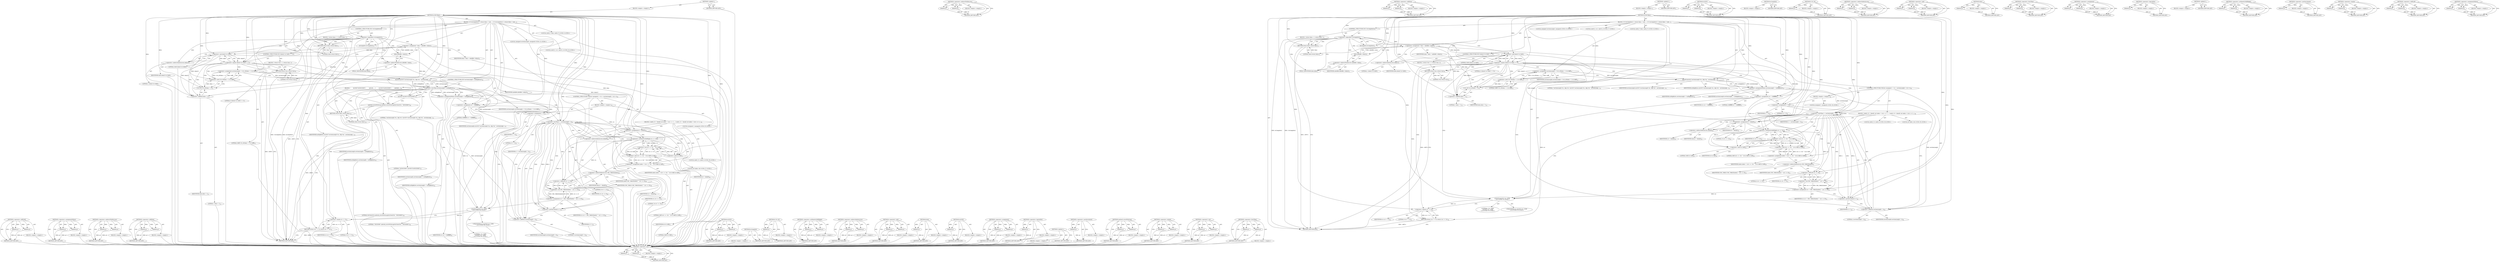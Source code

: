 digraph "&lt;operator&gt;.lessThan" {
vulnerable_197 [label=<(METHOD,&lt;operator&gt;.xor)>];
vulnerable_198 [label=<(PARAM,p1)>];
vulnerable_199 [label=<(PARAM,p2)>];
vulnerable_200 [label=<(BLOCK,&lt;empty&gt;,&lt;empty&gt;)>];
vulnerable_201 [label=<(METHOD_RETURN,ANY)>];
vulnerable_149 [label=<(METHOD,&lt;operator&gt;.indirectFieldAccess)>];
vulnerable_150 [label=<(PARAM,p1)>];
vulnerable_151 [label=<(PARAM,p2)>];
vulnerable_152 [label=<(BLOCK,&lt;empty&gt;,&lt;empty&gt;)>];
vulnerable_153 [label=<(METHOD_RETURN,ANY)>];
vulnerable_173 [label=<(METHOD,&lt;operator&gt;.addition)>];
vulnerable_174 [label=<(PARAM,p1)>];
vulnerable_175 [label=<(PARAM,p2)>];
vulnerable_176 [label=<(BLOCK,&lt;empty&gt;,&lt;empty&gt;)>];
vulnerable_177 [label=<(METHOD_RETURN,ANY)>];
vulnerable_6 [label=<(METHOD,&lt;global&gt;)<SUB>1</SUB>>];
vulnerable_7 [label=<(BLOCK,&lt;empty&gt;,&lt;empty&gt;)<SUB>1</SUB>>];
vulnerable_8 [label=<(METHOD,isCRCOkay)<SUB>1</SUB>>];
vulnerable_9 [label=<(BLOCK,{
 if (!isComplete()) {
 return false;
 }
 uint...,{
 if (!isComplete()) {
 return false;
 }
 uint...)<SUB>1</SUB>>];
vulnerable_10 [label=<(CONTROL_STRUCTURE,IF,if (!isComplete()))<SUB>2</SUB>>];
vulnerable_11 [label=<(&lt;operator&gt;.logicalNot,!isComplete())<SUB>2</SUB>>];
vulnerable_12 [label=<(isComplete,isComplete())<SUB>2</SUB>>];
vulnerable_13 [label=<(BLOCK,{
 return false;
 },{
 return false;
 })<SUB>2</SUB>>];
vulnerable_14 [label=<(RETURN,return false;,return false;)<SUB>3</SUB>>];
vulnerable_15 [label=<(LITERAL,false,return false;)<SUB>3</SUB>>];
vulnerable_16 [label="<(LOCAL,uint8_t* data: uint8_t*)<SUB>5</SUB>>"];
vulnerable_17 [label=<(&lt;operator&gt;.assignment,* data = mBuffer-&gt;data())<SUB>5</SUB>>];
vulnerable_18 [label=<(IDENTIFIER,data,* data = mBuffer-&gt;data())<SUB>5</SUB>>];
vulnerable_19 [label=<(data,mBuffer-&gt;data())<SUB>5</SUB>>];
vulnerable_20 [label=<(&lt;operator&gt;.indirectFieldAccess,mBuffer-&gt;data)<SUB>5</SUB>>];
vulnerable_21 [label=<(IDENTIFIER,mBuffer,mBuffer-&gt;data())<SUB>5</SUB>>];
vulnerable_22 [label=<(FIELD_IDENTIFIER,data,data)<SUB>5</SUB>>];
vulnerable_23 [label=<(CONTROL_STRUCTURE,IF,if ((data[1] &amp; 0x80) == 0))<SUB>7</SUB>>];
vulnerable_24 [label=<(&lt;operator&gt;.equals,(data[1] &amp; 0x80) == 0)<SUB>7</SUB>>];
vulnerable_25 [label=<(&lt;operator&gt;.and,data[1] &amp; 0x80)<SUB>7</SUB>>];
vulnerable_26 [label=<(&lt;operator&gt;.indirectIndexAccess,data[1])<SUB>7</SUB>>];
vulnerable_27 [label=<(IDENTIFIER,data,data[1] &amp; 0x80)<SUB>7</SUB>>];
vulnerable_28 [label=<(LITERAL,1,data[1] &amp; 0x80)<SUB>7</SUB>>];
vulnerable_29 [label=<(LITERAL,0x80,data[1] &amp; 0x80)<SUB>7</SUB>>];
vulnerable_30 [label=<(LITERAL,0,(data[1] &amp; 0x80) == 0)<SUB>7</SUB>>];
vulnerable_31 [label=<(BLOCK,{
 return true;
 },{
 return true;
 })<SUB>7</SUB>>];
vulnerable_32 [label=<(RETURN,return true;,return true;)<SUB>8</SUB>>];
vulnerable_33 [label=<(LITERAL,true,return true;)<SUB>8</SUB>>];
vulnerable_34 [label="<(LOCAL,unsigned sectionLength: unsigned)<SUB>12</SUB>>"];
vulnerable_35 [label=<(&lt;operator&gt;.assignment,sectionLength = U16_AT(data + 1) &amp; 0xfff)<SUB>12</SUB>>];
vulnerable_36 [label=<(IDENTIFIER,sectionLength,sectionLength = U16_AT(data + 1) &amp; 0xfff)<SUB>12</SUB>>];
vulnerable_37 [label=<(&lt;operator&gt;.and,U16_AT(data + 1) &amp; 0xfff)<SUB>12</SUB>>];
vulnerable_38 [label=<(U16_AT,U16_AT(data + 1))<SUB>12</SUB>>];
vulnerable_39 [label=<(&lt;operator&gt;.addition,data + 1)<SUB>12</SUB>>];
vulnerable_40 [label=<(IDENTIFIER,data,data + 1)<SUB>12</SUB>>];
vulnerable_41 [label=<(LITERAL,1,data + 1)<SUB>12</SUB>>];
vulnerable_42 [label=<(LITERAL,0xfff,U16_AT(data + 1) &amp; 0xfff)<SUB>12</SUB>>];
vulnerable_43 [label=<(ALOGV,ALOGV(&quot;sectionLength %u, skip %u&quot;, sectionLengt...)<SUB>13</SUB>>];
vulnerable_44 [label=<(LITERAL,&quot;sectionLength %u, skip %u&quot;,ALOGV(&quot;sectionLength %u, skip %u&quot;, sectionLengt...)<SUB>13</SUB>>];
vulnerable_45 [label=<(IDENTIFIER,sectionLength,ALOGV(&quot;sectionLength %u, skip %u&quot;, sectionLengt...)<SUB>13</SUB>>];
vulnerable_46 [label=<(IDENTIFIER,mSkipBytes,ALOGV(&quot;sectionLength %u, skip %u&quot;, sectionLengt...)<SUB>13</SUB>>];
vulnerable_47 [label=<(&lt;operator&gt;.assignmentMinus,sectionLength -= mSkipBytes)<SUB>15</SUB>>];
vulnerable_48 [label=<(IDENTIFIER,sectionLength,sectionLength -= mSkipBytes)<SUB>15</SUB>>];
vulnerable_49 [label=<(IDENTIFIER,mSkipBytes,sectionLength -= mSkipBytes)<SUB>15</SUB>>];
vulnerable_50 [label="<(LOCAL,uint32_t crc: uint32_t)<SUB>17</SUB>>"];
vulnerable_51 [label=<(&lt;operator&gt;.assignment,crc = 0xffffffff)<SUB>17</SUB>>];
vulnerable_52 [label=<(IDENTIFIER,crc,crc = 0xffffffff)<SUB>17</SUB>>];
vulnerable_53 [label=<(LITERAL,0xffffffff,crc = 0xffffffff)<SUB>17</SUB>>];
vulnerable_54 [label=<(CONTROL_STRUCTURE,FOR,for (unsigned i = 0;i &lt; sectionLength + 4;i++))<SUB>18</SUB>>];
vulnerable_55 [label=<(BLOCK,&lt;empty&gt;,&lt;empty&gt;)<SUB>18</SUB>>];
vulnerable_56 [label="<(LOCAL,unsigned i: unsigned)<SUB>18</SUB>>"];
vulnerable_57 [label=<(&lt;operator&gt;.assignment,i = 0)<SUB>18</SUB>>];
vulnerable_58 [label=<(IDENTIFIER,i,i = 0)<SUB>18</SUB>>];
vulnerable_59 [label=<(LITERAL,0,i = 0)<SUB>18</SUB>>];
vulnerable_60 [label=<(&lt;operator&gt;.lessThan,i &lt; sectionLength + 4)<SUB>18</SUB>>];
vulnerable_61 [label=<(IDENTIFIER,i,i &lt; sectionLength + 4)<SUB>18</SUB>>];
vulnerable_62 [label=<(&lt;operator&gt;.addition,sectionLength + 4)<SUB>18</SUB>>];
vulnerable_63 [label=<(IDENTIFIER,sectionLength,sectionLength + 4)<SUB>18</SUB>>];
vulnerable_64 [label=<(LITERAL,4,sectionLength + 4)<SUB>18</SUB>>];
vulnerable_65 [label=<(&lt;operator&gt;.postIncrement,i++)<SUB>18</SUB>>];
vulnerable_66 [label=<(IDENTIFIER,i,i++)<SUB>18</SUB>>];
vulnerable_67 [label=<(BLOCK,{
 uint8_t b = data[i];
 int index = ((crc &gt;&gt; 2...,{
 uint8_t b = data[i];
 int index = ((crc &gt;&gt; 2...)<SUB>18</SUB>>];
vulnerable_68 [label="<(LOCAL,uint8_t b: uint8_t)<SUB>19</SUB>>"];
vulnerable_69 [label=<(&lt;operator&gt;.assignment,b = data[i])<SUB>19</SUB>>];
vulnerable_70 [label=<(IDENTIFIER,b,b = data[i])<SUB>19</SUB>>];
vulnerable_71 [label=<(&lt;operator&gt;.indirectIndexAccess,data[i])<SUB>19</SUB>>];
vulnerable_72 [label=<(IDENTIFIER,data,b = data[i])<SUB>19</SUB>>];
vulnerable_73 [label=<(IDENTIFIER,i,b = data[i])<SUB>19</SUB>>];
vulnerable_74 [label="<(LOCAL,int index: int)<SUB>20</SUB>>"];
vulnerable_75 [label=<(&lt;operator&gt;.assignment,index = ((crc &gt;&gt; 24) ^ (b &amp; 0xff)) &amp; 0xff)<SUB>20</SUB>>];
vulnerable_76 [label=<(IDENTIFIER,index,index = ((crc &gt;&gt; 24) ^ (b &amp; 0xff)) &amp; 0xff)<SUB>20</SUB>>];
vulnerable_77 [label=<(&lt;operator&gt;.and,((crc &gt;&gt; 24) ^ (b &amp; 0xff)) &amp; 0xff)<SUB>20</SUB>>];
vulnerable_78 [label=<(&lt;operator&gt;.xor,(crc &gt;&gt; 24) ^ (b &amp; 0xff))<SUB>20</SUB>>];
vulnerable_79 [label=<(&lt;operator&gt;.arithmeticShiftRight,crc &gt;&gt; 24)<SUB>20</SUB>>];
vulnerable_80 [label=<(IDENTIFIER,crc,crc &gt;&gt; 24)<SUB>20</SUB>>];
vulnerable_81 [label=<(LITERAL,24,crc &gt;&gt; 24)<SUB>20</SUB>>];
vulnerable_82 [label=<(&lt;operator&gt;.and,b &amp; 0xff)<SUB>20</SUB>>];
vulnerable_83 [label=<(IDENTIFIER,b,b &amp; 0xff)<SUB>20</SUB>>];
vulnerable_84 [label=<(LITERAL,0xff,b &amp; 0xff)<SUB>20</SUB>>];
vulnerable_85 [label=<(LITERAL,0xff,((crc &gt;&gt; 24) ^ (b &amp; 0xff)) &amp; 0xff)<SUB>20</SUB>>];
vulnerable_86 [label=<(&lt;operator&gt;.assignment,crc = CRC_TABLE[index] ^ (crc &lt;&lt; 8))<SUB>21</SUB>>];
vulnerable_87 [label=<(IDENTIFIER,crc,crc = CRC_TABLE[index] ^ (crc &lt;&lt; 8))<SUB>21</SUB>>];
vulnerable_88 [label=<(&lt;operator&gt;.xor,CRC_TABLE[index] ^ (crc &lt;&lt; 8))<SUB>21</SUB>>];
vulnerable_89 [label=<(&lt;operator&gt;.indirectIndexAccess,CRC_TABLE[index])<SUB>21</SUB>>];
vulnerable_90 [label=<(IDENTIFIER,CRC_TABLE,CRC_TABLE[index] ^ (crc &lt;&lt; 8))<SUB>21</SUB>>];
vulnerable_91 [label=<(IDENTIFIER,index,CRC_TABLE[index] ^ (crc &lt;&lt; 8))<SUB>21</SUB>>];
vulnerable_92 [label=<(&lt;operator&gt;.shiftLeft,crc &lt;&lt; 8)<SUB>21</SUB>>];
vulnerable_93 [label=<(IDENTIFIER,crc,crc &lt;&lt; 8)<SUB>21</SUB>>];
vulnerable_94 [label=<(LITERAL,8,crc &lt;&lt; 8)<SUB>21</SUB>>];
vulnerable_95 [label="<(ALOGV,ALOGV(&quot;crc: %08x\n&quot;, crc))<SUB>23</SUB>>"];
vulnerable_96 [label="<(LITERAL,&quot;crc: %08x\n&quot;,ALOGV(&quot;crc: %08x\n&quot;, crc))<SUB>23</SUB>>"];
vulnerable_97 [label="<(IDENTIFIER,crc,ALOGV(&quot;crc: %08x\n&quot;, crc))<SUB>23</SUB>>"];
vulnerable_98 [label=<(RETURN,return (crc == 0);,return (crc == 0);)<SUB>24</SUB>>];
vulnerable_99 [label=<(&lt;operator&gt;.equals,crc == 0)<SUB>24</SUB>>];
vulnerable_100 [label=<(IDENTIFIER,crc,crc == 0)<SUB>24</SUB>>];
vulnerable_101 [label=<(LITERAL,0,crc == 0)<SUB>24</SUB>>];
vulnerable_102 [label=<(METHOD_RETURN,bool)<SUB>1</SUB>>];
vulnerable_104 [label=<(METHOD_RETURN,ANY)<SUB>1</SUB>>];
vulnerable_178 [label=<(METHOD,ALOGV)>];
vulnerable_179 [label=<(PARAM,p1)>];
vulnerable_180 [label=<(PARAM,p2)>];
vulnerable_181 [label=<(BLOCK,&lt;empty&gt;,&lt;empty&gt;)>];
vulnerable_182 [label=<(METHOD_RETURN,ANY)>];
vulnerable_137 [label=<(METHOD,isComplete)>];
vulnerable_138 [label=<(BLOCK,&lt;empty&gt;,&lt;empty&gt;)>];
vulnerable_139 [label=<(METHOD_RETURN,ANY)>];
vulnerable_169 [label=<(METHOD,U16_AT)>];
vulnerable_170 [label=<(PARAM,p1)>];
vulnerable_171 [label=<(BLOCK,&lt;empty&gt;,&lt;empty&gt;)>];
vulnerable_172 [label=<(METHOD_RETURN,ANY)>];
vulnerable_164 [label=<(METHOD,&lt;operator&gt;.indirectIndexAccess)>];
vulnerable_165 [label=<(PARAM,p1)>];
vulnerable_166 [label=<(PARAM,p2)>];
vulnerable_167 [label=<(BLOCK,&lt;empty&gt;,&lt;empty&gt;)>];
vulnerable_168 [label=<(METHOD_RETURN,ANY)>];
vulnerable_159 [label=<(METHOD,&lt;operator&gt;.and)>];
vulnerable_160 [label=<(PARAM,p1)>];
vulnerable_161 [label=<(PARAM,p2)>];
vulnerable_162 [label=<(BLOCK,&lt;empty&gt;,&lt;empty&gt;)>];
vulnerable_163 [label=<(METHOD_RETURN,ANY)>];
vulnerable_145 [label=<(METHOD,data)>];
vulnerable_146 [label=<(PARAM,p1)>];
vulnerable_147 [label=<(BLOCK,&lt;empty&gt;,&lt;empty&gt;)>];
vulnerable_148 [label=<(METHOD_RETURN,ANY)>];
vulnerable_188 [label=<(METHOD,&lt;operator&gt;.lessThan)>];
vulnerable_189 [label=<(PARAM,p1)>];
vulnerable_190 [label=<(PARAM,p2)>];
vulnerable_191 [label=<(BLOCK,&lt;empty&gt;,&lt;empty&gt;)>];
vulnerable_192 [label=<(METHOD_RETURN,ANY)>];
vulnerable_140 [label=<(METHOD,&lt;operator&gt;.assignment)>];
vulnerable_141 [label=<(PARAM,p1)>];
vulnerable_142 [label=<(PARAM,p2)>];
vulnerable_143 [label=<(BLOCK,&lt;empty&gt;,&lt;empty&gt;)>];
vulnerable_144 [label=<(METHOD_RETURN,ANY)>];
vulnerable_133 [label=<(METHOD,&lt;operator&gt;.logicalNot)>];
vulnerable_134 [label=<(PARAM,p1)>];
vulnerable_135 [label=<(BLOCK,&lt;empty&gt;,&lt;empty&gt;)>];
vulnerable_136 [label=<(METHOD_RETURN,ANY)>];
vulnerable_127 [label=<(METHOD,&lt;global&gt;)<SUB>1</SUB>>];
vulnerable_128 [label=<(BLOCK,&lt;empty&gt;,&lt;empty&gt;)>];
vulnerable_129 [label=<(METHOD_RETURN,ANY)>];
vulnerable_202 [label=<(METHOD,&lt;operator&gt;.arithmeticShiftRight)>];
vulnerable_203 [label=<(PARAM,p1)>];
vulnerable_204 [label=<(PARAM,p2)>];
vulnerable_205 [label=<(BLOCK,&lt;empty&gt;,&lt;empty&gt;)>];
vulnerable_206 [label=<(METHOD_RETURN,ANY)>];
vulnerable_193 [label=<(METHOD,&lt;operator&gt;.postIncrement)>];
vulnerable_194 [label=<(PARAM,p1)>];
vulnerable_195 [label=<(BLOCK,&lt;empty&gt;,&lt;empty&gt;)>];
vulnerable_196 [label=<(METHOD_RETURN,ANY)>];
vulnerable_154 [label=<(METHOD,&lt;operator&gt;.equals)>];
vulnerable_155 [label=<(PARAM,p1)>];
vulnerable_156 [label=<(PARAM,p2)>];
vulnerable_157 [label=<(BLOCK,&lt;empty&gt;,&lt;empty&gt;)>];
vulnerable_158 [label=<(METHOD_RETURN,ANY)>];
vulnerable_207 [label=<(METHOD,&lt;operator&gt;.shiftLeft)>];
vulnerable_208 [label=<(PARAM,p1)>];
vulnerable_209 [label=<(PARAM,p2)>];
vulnerable_210 [label=<(BLOCK,&lt;empty&gt;,&lt;empty&gt;)>];
vulnerable_211 [label=<(METHOD_RETURN,ANY)>];
vulnerable_183 [label=<(METHOD,&lt;operator&gt;.assignmentMinus)>];
vulnerable_184 [label=<(PARAM,p1)>];
vulnerable_185 [label=<(PARAM,p2)>];
vulnerable_186 [label=<(BLOCK,&lt;empty&gt;,&lt;empty&gt;)>];
vulnerable_187 [label=<(METHOD_RETURN,ANY)>];
fixed_230 [label=<(METHOD,&lt;operator&gt;.shiftLeft)>];
fixed_231 [label=<(PARAM,p1)>];
fixed_232 [label=<(PARAM,p2)>];
fixed_233 [label=<(BLOCK,&lt;empty&gt;,&lt;empty&gt;)>];
fixed_234 [label=<(METHOD_RETURN,ANY)>];
fixed_211 [label=<(METHOD,&lt;operator&gt;.assignmentMinus)>];
fixed_212 [label=<(PARAM,p1)>];
fixed_213 [label=<(PARAM,p2)>];
fixed_214 [label=<(BLOCK,&lt;empty&gt;,&lt;empty&gt;)>];
fixed_215 [label=<(METHOD_RETURN,ANY)>];
fixed_163 [label=<(METHOD,&lt;operator&gt;.indirectFieldAccess)>];
fixed_164 [label=<(PARAM,p1)>];
fixed_165 [label=<(PARAM,p2)>];
fixed_166 [label=<(BLOCK,&lt;empty&gt;,&lt;empty&gt;)>];
fixed_167 [label=<(METHOD_RETURN,ANY)>];
fixed_187 [label=<(METHOD,&lt;operator&gt;.addition)>];
fixed_188 [label=<(PARAM,p1)>];
fixed_189 [label=<(PARAM,p2)>];
fixed_190 [label=<(BLOCK,&lt;empty&gt;,&lt;empty&gt;)>];
fixed_191 [label=<(METHOD_RETURN,ANY)>];
fixed_6 [label=<(METHOD,&lt;global&gt;)<SUB>1</SUB>>];
fixed_7 [label=<(BLOCK,&lt;empty&gt;,&lt;empty&gt;)<SUB>1</SUB>>];
fixed_8 [label=<(METHOD,isCRCOkay)<SUB>1</SUB>>];
fixed_9 [label=<(BLOCK,{
 if (!isComplete()) {
 return false;
 }
 uint...,{
 if (!isComplete()) {
 return false;
 }
 uint...)<SUB>1</SUB>>];
fixed_10 [label=<(CONTROL_STRUCTURE,IF,if (!isComplete()))<SUB>2</SUB>>];
fixed_11 [label=<(&lt;operator&gt;.logicalNot,!isComplete())<SUB>2</SUB>>];
fixed_12 [label=<(isComplete,isComplete())<SUB>2</SUB>>];
fixed_13 [label=<(BLOCK,{
 return false;
 },{
 return false;
 })<SUB>2</SUB>>];
fixed_14 [label=<(RETURN,return false;,return false;)<SUB>3</SUB>>];
fixed_15 [label=<(LITERAL,false,return false;)<SUB>3</SUB>>];
fixed_16 [label="<(LOCAL,uint8_t* data: uint8_t*)<SUB>5</SUB>>"];
fixed_17 [label=<(&lt;operator&gt;.assignment,* data = mBuffer-&gt;data())<SUB>5</SUB>>];
fixed_18 [label=<(IDENTIFIER,data,* data = mBuffer-&gt;data())<SUB>5</SUB>>];
fixed_19 [label=<(data,mBuffer-&gt;data())<SUB>5</SUB>>];
fixed_20 [label=<(&lt;operator&gt;.indirectFieldAccess,mBuffer-&gt;data)<SUB>5</SUB>>];
fixed_21 [label=<(IDENTIFIER,mBuffer,mBuffer-&gt;data())<SUB>5</SUB>>];
fixed_22 [label=<(FIELD_IDENTIFIER,data,data)<SUB>5</SUB>>];
fixed_23 [label=<(CONTROL_STRUCTURE,IF,if ((data[1] &amp; 0x80) == 0))<SUB>7</SUB>>];
fixed_24 [label=<(&lt;operator&gt;.equals,(data[1] &amp; 0x80) == 0)<SUB>7</SUB>>];
fixed_25 [label=<(&lt;operator&gt;.and,data[1] &amp; 0x80)<SUB>7</SUB>>];
fixed_26 [label=<(&lt;operator&gt;.indirectIndexAccess,data[1])<SUB>7</SUB>>];
fixed_27 [label=<(IDENTIFIER,data,data[1] &amp; 0x80)<SUB>7</SUB>>];
fixed_28 [label=<(LITERAL,1,data[1] &amp; 0x80)<SUB>7</SUB>>];
fixed_29 [label=<(LITERAL,0x80,data[1] &amp; 0x80)<SUB>7</SUB>>];
fixed_30 [label=<(LITERAL,0,(data[1] &amp; 0x80) == 0)<SUB>7</SUB>>];
fixed_31 [label=<(BLOCK,{
 return true;
 },{
 return true;
 })<SUB>7</SUB>>];
fixed_32 [label=<(RETURN,return true;,return true;)<SUB>8</SUB>>];
fixed_33 [label=<(LITERAL,true,return true;)<SUB>8</SUB>>];
fixed_34 [label="<(LOCAL,unsigned sectionLength: unsigned)<SUB>12</SUB>>"];
fixed_35 [label=<(&lt;operator&gt;.assignment,sectionLength = U16_AT(data + 1) &amp; 0xfff)<SUB>12</SUB>>];
fixed_36 [label=<(IDENTIFIER,sectionLength,sectionLength = U16_AT(data + 1) &amp; 0xfff)<SUB>12</SUB>>];
fixed_37 [label=<(&lt;operator&gt;.and,U16_AT(data + 1) &amp; 0xfff)<SUB>12</SUB>>];
fixed_38 [label=<(U16_AT,U16_AT(data + 1))<SUB>12</SUB>>];
fixed_39 [label=<(&lt;operator&gt;.addition,data + 1)<SUB>12</SUB>>];
fixed_40 [label=<(IDENTIFIER,data,data + 1)<SUB>12</SUB>>];
fixed_41 [label=<(LITERAL,1,data + 1)<SUB>12</SUB>>];
fixed_42 [label=<(LITERAL,0xfff,U16_AT(data + 1) &amp; 0xfff)<SUB>12</SUB>>];
fixed_43 [label=<(ALOGV,ALOGV(&quot;sectionLength %u, skip %u&quot;, sectionLengt...)<SUB>13</SUB>>];
fixed_44 [label=<(LITERAL,&quot;sectionLength %u, skip %u&quot;,ALOGV(&quot;sectionLength %u, skip %u&quot;, sectionLengt...)<SUB>13</SUB>>];
fixed_45 [label=<(IDENTIFIER,sectionLength,ALOGV(&quot;sectionLength %u, skip %u&quot;, sectionLengt...)<SUB>13</SUB>>];
fixed_46 [label=<(IDENTIFIER,mSkipBytes,ALOGV(&quot;sectionLength %u, skip %u&quot;, sectionLengt...)<SUB>13</SUB>>];
fixed_47 [label=<(CONTROL_STRUCTURE,IF,if (sectionLength &lt; mSkipBytes))<SUB>16</SUB>>];
fixed_48 [label=<(&lt;operator&gt;.lessThan,sectionLength &lt; mSkipBytes)<SUB>16</SUB>>];
fixed_49 [label=<(IDENTIFIER,sectionLength,sectionLength &lt; mSkipBytes)<SUB>16</SUB>>];
fixed_50 [label=<(IDENTIFIER,mSkipBytes,sectionLength &lt; mSkipBytes)<SUB>16</SUB>>];
fixed_51 [label=<(BLOCK,{
        ALOGE(&quot;b/28333006&quot;);
        android_...,{
        ALOGE(&quot;b/28333006&quot;);
        android_...)<SUB>16</SUB>>];
fixed_52 [label=<(ALOGE,ALOGE(&quot;b/28333006&quot;))<SUB>17</SUB>>];
fixed_53 [label=<(LITERAL,&quot;b/28333006&quot;,ALOGE(&quot;b/28333006&quot;))<SUB>17</SUB>>];
fixed_54 [label=<(android_errorWriteLog,android_errorWriteLog(0x534e4554, &quot;28333006&quot;))<SUB>18</SUB>>];
fixed_55 [label=<(LITERAL,0x534e4554,android_errorWriteLog(0x534e4554, &quot;28333006&quot;))<SUB>18</SUB>>];
fixed_56 [label=<(LITERAL,&quot;28333006&quot;,android_errorWriteLog(0x534e4554, &quot;28333006&quot;))<SUB>18</SUB>>];
fixed_57 [label=<(RETURN,return false;,return false;)<SUB>19</SUB>>];
fixed_58 [label=<(LITERAL,false,return false;)<SUB>19</SUB>>];
fixed_59 [label=<(&lt;operator&gt;.assignmentMinus,sectionLength -= mSkipBytes)<SUB>22</SUB>>];
fixed_60 [label=<(IDENTIFIER,sectionLength,sectionLength -= mSkipBytes)<SUB>22</SUB>>];
fixed_61 [label=<(IDENTIFIER,mSkipBytes,sectionLength -= mSkipBytes)<SUB>22</SUB>>];
fixed_62 [label="<(LOCAL,uint32_t crc: uint32_t)<SUB>24</SUB>>"];
fixed_63 [label=<(&lt;operator&gt;.assignment,crc = 0xffffffff)<SUB>24</SUB>>];
fixed_64 [label=<(IDENTIFIER,crc,crc = 0xffffffff)<SUB>24</SUB>>];
fixed_65 [label=<(LITERAL,0xffffffff,crc = 0xffffffff)<SUB>24</SUB>>];
fixed_66 [label=<(CONTROL_STRUCTURE,FOR,for (unsigned i = 0;i &lt; sectionLength + 4;i++))<SUB>25</SUB>>];
fixed_67 [label=<(BLOCK,&lt;empty&gt;,&lt;empty&gt;)<SUB>25</SUB>>];
fixed_68 [label="<(LOCAL,unsigned i: unsigned)<SUB>25</SUB>>"];
fixed_69 [label=<(&lt;operator&gt;.assignment,i = 0)<SUB>25</SUB>>];
fixed_70 [label=<(IDENTIFIER,i,i = 0)<SUB>25</SUB>>];
fixed_71 [label=<(LITERAL,0,i = 0)<SUB>25</SUB>>];
fixed_72 [label=<(&lt;operator&gt;.lessThan,i &lt; sectionLength + 4)<SUB>25</SUB>>];
fixed_73 [label=<(IDENTIFIER,i,i &lt; sectionLength + 4)<SUB>25</SUB>>];
fixed_74 [label=<(&lt;operator&gt;.addition,sectionLength + 4)<SUB>25</SUB>>];
fixed_75 [label=<(IDENTIFIER,sectionLength,sectionLength + 4)<SUB>25</SUB>>];
fixed_76 [label=<(LITERAL,4,sectionLength + 4)<SUB>25</SUB>>];
fixed_77 [label=<(&lt;operator&gt;.postIncrement,i++)<SUB>25</SUB>>];
fixed_78 [label=<(IDENTIFIER,i,i++)<SUB>25</SUB>>];
fixed_79 [label=<(BLOCK,{
 uint8_t b = data[i];
 int index = ((crc &gt;&gt; 2...,{
 uint8_t b = data[i];
 int index = ((crc &gt;&gt; 2...)<SUB>25</SUB>>];
fixed_80 [label="<(LOCAL,uint8_t b: uint8_t)<SUB>26</SUB>>"];
fixed_81 [label=<(&lt;operator&gt;.assignment,b = data[i])<SUB>26</SUB>>];
fixed_82 [label=<(IDENTIFIER,b,b = data[i])<SUB>26</SUB>>];
fixed_83 [label=<(&lt;operator&gt;.indirectIndexAccess,data[i])<SUB>26</SUB>>];
fixed_84 [label=<(IDENTIFIER,data,b = data[i])<SUB>26</SUB>>];
fixed_85 [label=<(IDENTIFIER,i,b = data[i])<SUB>26</SUB>>];
fixed_86 [label="<(LOCAL,int index: int)<SUB>27</SUB>>"];
fixed_87 [label=<(&lt;operator&gt;.assignment,index = ((crc &gt;&gt; 24) ^ (b &amp; 0xff)) &amp; 0xff)<SUB>27</SUB>>];
fixed_88 [label=<(IDENTIFIER,index,index = ((crc &gt;&gt; 24) ^ (b &amp; 0xff)) &amp; 0xff)<SUB>27</SUB>>];
fixed_89 [label=<(&lt;operator&gt;.and,((crc &gt;&gt; 24) ^ (b &amp; 0xff)) &amp; 0xff)<SUB>27</SUB>>];
fixed_90 [label=<(&lt;operator&gt;.xor,(crc &gt;&gt; 24) ^ (b &amp; 0xff))<SUB>27</SUB>>];
fixed_91 [label=<(&lt;operator&gt;.arithmeticShiftRight,crc &gt;&gt; 24)<SUB>27</SUB>>];
fixed_92 [label=<(IDENTIFIER,crc,crc &gt;&gt; 24)<SUB>27</SUB>>];
fixed_93 [label=<(LITERAL,24,crc &gt;&gt; 24)<SUB>27</SUB>>];
fixed_94 [label=<(&lt;operator&gt;.and,b &amp; 0xff)<SUB>27</SUB>>];
fixed_95 [label=<(IDENTIFIER,b,b &amp; 0xff)<SUB>27</SUB>>];
fixed_96 [label=<(LITERAL,0xff,b &amp; 0xff)<SUB>27</SUB>>];
fixed_97 [label=<(LITERAL,0xff,((crc &gt;&gt; 24) ^ (b &amp; 0xff)) &amp; 0xff)<SUB>27</SUB>>];
fixed_98 [label=<(&lt;operator&gt;.assignment,crc = CRC_TABLE[index] ^ (crc &lt;&lt; 8))<SUB>28</SUB>>];
fixed_99 [label=<(IDENTIFIER,crc,crc = CRC_TABLE[index] ^ (crc &lt;&lt; 8))<SUB>28</SUB>>];
fixed_100 [label=<(&lt;operator&gt;.xor,CRC_TABLE[index] ^ (crc &lt;&lt; 8))<SUB>28</SUB>>];
fixed_101 [label=<(&lt;operator&gt;.indirectIndexAccess,CRC_TABLE[index])<SUB>28</SUB>>];
fixed_102 [label=<(IDENTIFIER,CRC_TABLE,CRC_TABLE[index] ^ (crc &lt;&lt; 8))<SUB>28</SUB>>];
fixed_103 [label=<(IDENTIFIER,index,CRC_TABLE[index] ^ (crc &lt;&lt; 8))<SUB>28</SUB>>];
fixed_104 [label=<(&lt;operator&gt;.shiftLeft,crc &lt;&lt; 8)<SUB>28</SUB>>];
fixed_105 [label=<(IDENTIFIER,crc,crc &lt;&lt; 8)<SUB>28</SUB>>];
fixed_106 [label=<(LITERAL,8,crc &lt;&lt; 8)<SUB>28</SUB>>];
fixed_107 [label="<(ALOGV,ALOGV(&quot;crc: %08x\n&quot;, crc))<SUB>30</SUB>>"];
fixed_108 [label="<(LITERAL,&quot;crc: %08x\n&quot;,ALOGV(&quot;crc: %08x\n&quot;, crc))<SUB>30</SUB>>"];
fixed_109 [label="<(IDENTIFIER,crc,ALOGV(&quot;crc: %08x\n&quot;, crc))<SUB>30</SUB>>"];
fixed_110 [label=<(RETURN,return (crc == 0);,return (crc == 0);)<SUB>31</SUB>>];
fixed_111 [label=<(&lt;operator&gt;.equals,crc == 0)<SUB>31</SUB>>];
fixed_112 [label=<(IDENTIFIER,crc,crc == 0)<SUB>31</SUB>>];
fixed_113 [label=<(LITERAL,0,crc == 0)<SUB>31</SUB>>];
fixed_114 [label=<(METHOD_RETURN,bool)<SUB>1</SUB>>];
fixed_116 [label=<(METHOD_RETURN,ANY)<SUB>1</SUB>>];
fixed_192 [label=<(METHOD,ALOGV)>];
fixed_193 [label=<(PARAM,p1)>];
fixed_194 [label=<(PARAM,p2)>];
fixed_195 [label=<(BLOCK,&lt;empty&gt;,&lt;empty&gt;)>];
fixed_196 [label=<(METHOD_RETURN,ANY)>];
fixed_151 [label=<(METHOD,isComplete)>];
fixed_152 [label=<(BLOCK,&lt;empty&gt;,&lt;empty&gt;)>];
fixed_153 [label=<(METHOD_RETURN,ANY)>];
fixed_183 [label=<(METHOD,U16_AT)>];
fixed_184 [label=<(PARAM,p1)>];
fixed_185 [label=<(BLOCK,&lt;empty&gt;,&lt;empty&gt;)>];
fixed_186 [label=<(METHOD_RETURN,ANY)>];
fixed_225 [label=<(METHOD,&lt;operator&gt;.arithmeticShiftRight)>];
fixed_226 [label=<(PARAM,p1)>];
fixed_227 [label=<(PARAM,p2)>];
fixed_228 [label=<(BLOCK,&lt;empty&gt;,&lt;empty&gt;)>];
fixed_229 [label=<(METHOD_RETURN,ANY)>];
fixed_178 [label=<(METHOD,&lt;operator&gt;.indirectIndexAccess)>];
fixed_179 [label=<(PARAM,p1)>];
fixed_180 [label=<(PARAM,p2)>];
fixed_181 [label=<(BLOCK,&lt;empty&gt;,&lt;empty&gt;)>];
fixed_182 [label=<(METHOD_RETURN,ANY)>];
fixed_173 [label=<(METHOD,&lt;operator&gt;.and)>];
fixed_174 [label=<(PARAM,p1)>];
fixed_175 [label=<(PARAM,p2)>];
fixed_176 [label=<(BLOCK,&lt;empty&gt;,&lt;empty&gt;)>];
fixed_177 [label=<(METHOD_RETURN,ANY)>];
fixed_159 [label=<(METHOD,data)>];
fixed_160 [label=<(PARAM,p1)>];
fixed_161 [label=<(BLOCK,&lt;empty&gt;,&lt;empty&gt;)>];
fixed_162 [label=<(METHOD_RETURN,ANY)>];
fixed_202 [label=<(METHOD,ALOGE)>];
fixed_203 [label=<(PARAM,p1)>];
fixed_204 [label=<(BLOCK,&lt;empty&gt;,&lt;empty&gt;)>];
fixed_205 [label=<(METHOD_RETURN,ANY)>];
fixed_154 [label=<(METHOD,&lt;operator&gt;.assignment)>];
fixed_155 [label=<(PARAM,p1)>];
fixed_156 [label=<(PARAM,p2)>];
fixed_157 [label=<(BLOCK,&lt;empty&gt;,&lt;empty&gt;)>];
fixed_158 [label=<(METHOD_RETURN,ANY)>];
fixed_147 [label=<(METHOD,&lt;operator&gt;.logicalNot)>];
fixed_148 [label=<(PARAM,p1)>];
fixed_149 [label=<(BLOCK,&lt;empty&gt;,&lt;empty&gt;)>];
fixed_150 [label=<(METHOD_RETURN,ANY)>];
fixed_141 [label=<(METHOD,&lt;global&gt;)<SUB>1</SUB>>];
fixed_142 [label=<(BLOCK,&lt;empty&gt;,&lt;empty&gt;)>];
fixed_143 [label=<(METHOD_RETURN,ANY)>];
fixed_216 [label=<(METHOD,&lt;operator&gt;.postIncrement)>];
fixed_217 [label=<(PARAM,p1)>];
fixed_218 [label=<(BLOCK,&lt;empty&gt;,&lt;empty&gt;)>];
fixed_219 [label=<(METHOD_RETURN,ANY)>];
fixed_206 [label=<(METHOD,android_errorWriteLog)>];
fixed_207 [label=<(PARAM,p1)>];
fixed_208 [label=<(PARAM,p2)>];
fixed_209 [label=<(BLOCK,&lt;empty&gt;,&lt;empty&gt;)>];
fixed_210 [label=<(METHOD_RETURN,ANY)>];
fixed_168 [label=<(METHOD,&lt;operator&gt;.equals)>];
fixed_169 [label=<(PARAM,p1)>];
fixed_170 [label=<(PARAM,p2)>];
fixed_171 [label=<(BLOCK,&lt;empty&gt;,&lt;empty&gt;)>];
fixed_172 [label=<(METHOD_RETURN,ANY)>];
fixed_220 [label=<(METHOD,&lt;operator&gt;.xor)>];
fixed_221 [label=<(PARAM,p1)>];
fixed_222 [label=<(PARAM,p2)>];
fixed_223 [label=<(BLOCK,&lt;empty&gt;,&lt;empty&gt;)>];
fixed_224 [label=<(METHOD_RETURN,ANY)>];
fixed_197 [label=<(METHOD,&lt;operator&gt;.lessThan)>];
fixed_198 [label=<(PARAM,p1)>];
fixed_199 [label=<(PARAM,p2)>];
fixed_200 [label=<(BLOCK,&lt;empty&gt;,&lt;empty&gt;)>];
fixed_201 [label=<(METHOD_RETURN,ANY)>];
vulnerable_197 -> vulnerable_198  [key=0, label="AST: "];
vulnerable_197 -> vulnerable_198  [key=1, label="DDG: "];
vulnerable_197 -> vulnerable_200  [key=0, label="AST: "];
vulnerable_197 -> vulnerable_199  [key=0, label="AST: "];
vulnerable_197 -> vulnerable_199  [key=1, label="DDG: "];
vulnerable_197 -> vulnerable_201  [key=0, label="AST: "];
vulnerable_197 -> vulnerable_201  [key=1, label="CFG: "];
vulnerable_198 -> vulnerable_201  [key=0, label="DDG: p1"];
vulnerable_199 -> vulnerable_201  [key=0, label="DDG: p2"];
vulnerable_149 -> vulnerable_150  [key=0, label="AST: "];
vulnerable_149 -> vulnerable_150  [key=1, label="DDG: "];
vulnerable_149 -> vulnerable_152  [key=0, label="AST: "];
vulnerable_149 -> vulnerable_151  [key=0, label="AST: "];
vulnerable_149 -> vulnerable_151  [key=1, label="DDG: "];
vulnerable_149 -> vulnerable_153  [key=0, label="AST: "];
vulnerable_149 -> vulnerable_153  [key=1, label="CFG: "];
vulnerable_150 -> vulnerable_153  [key=0, label="DDG: p1"];
vulnerable_151 -> vulnerable_153  [key=0, label="DDG: p2"];
vulnerable_173 -> vulnerable_174  [key=0, label="AST: "];
vulnerable_173 -> vulnerable_174  [key=1, label="DDG: "];
vulnerable_173 -> vulnerable_176  [key=0, label="AST: "];
vulnerable_173 -> vulnerable_175  [key=0, label="AST: "];
vulnerable_173 -> vulnerable_175  [key=1, label="DDG: "];
vulnerable_173 -> vulnerable_177  [key=0, label="AST: "];
vulnerable_173 -> vulnerable_177  [key=1, label="CFG: "];
vulnerable_174 -> vulnerable_177  [key=0, label="DDG: p1"];
vulnerable_175 -> vulnerable_177  [key=0, label="DDG: p2"];
vulnerable_6 -> vulnerable_7  [key=0, label="AST: "];
vulnerable_6 -> vulnerable_104  [key=0, label="AST: "];
vulnerable_6 -> vulnerable_104  [key=1, label="CFG: "];
vulnerable_7 -> vulnerable_8  [key=0, label="AST: "];
vulnerable_8 -> vulnerable_9  [key=0, label="AST: "];
vulnerable_8 -> vulnerable_102  [key=0, label="AST: "];
vulnerable_8 -> vulnerable_12  [key=0, label="CFG: "];
vulnerable_8 -> vulnerable_47  [key=0, label="DDG: "];
vulnerable_8 -> vulnerable_51  [key=0, label="DDG: "];
vulnerable_8 -> vulnerable_43  [key=0, label="DDG: "];
vulnerable_8 -> vulnerable_95  [key=0, label="DDG: "];
vulnerable_8 -> vulnerable_11  [key=0, label="DDG: "];
vulnerable_8 -> vulnerable_14  [key=0, label="DDG: "];
vulnerable_8 -> vulnerable_24  [key=0, label="DDG: "];
vulnerable_8 -> vulnerable_32  [key=0, label="DDG: "];
vulnerable_8 -> vulnerable_37  [key=0, label="DDG: "];
vulnerable_8 -> vulnerable_57  [key=0, label="DDG: "];
vulnerable_8 -> vulnerable_60  [key=0, label="DDG: "];
vulnerable_8 -> vulnerable_65  [key=0, label="DDG: "];
vulnerable_8 -> vulnerable_69  [key=0, label="DDG: "];
vulnerable_8 -> vulnerable_99  [key=0, label="DDG: "];
vulnerable_8 -> vulnerable_15  [key=0, label="DDG: "];
vulnerable_8 -> vulnerable_25  [key=0, label="DDG: "];
vulnerable_8 -> vulnerable_33  [key=0, label="DDG: "];
vulnerable_8 -> vulnerable_38  [key=0, label="DDG: "];
vulnerable_8 -> vulnerable_62  [key=0, label="DDG: "];
vulnerable_8 -> vulnerable_39  [key=0, label="DDG: "];
vulnerable_8 -> vulnerable_77  [key=0, label="DDG: "];
vulnerable_8 -> vulnerable_92  [key=0, label="DDG: "];
vulnerable_8 -> vulnerable_79  [key=0, label="DDG: "];
vulnerable_8 -> vulnerable_82  [key=0, label="DDG: "];
vulnerable_9 -> vulnerable_10  [key=0, label="AST: "];
vulnerable_9 -> vulnerable_16  [key=0, label="AST: "];
vulnerable_9 -> vulnerable_17  [key=0, label="AST: "];
vulnerable_9 -> vulnerable_23  [key=0, label="AST: "];
vulnerable_9 -> vulnerable_34  [key=0, label="AST: "];
vulnerable_9 -> vulnerable_35  [key=0, label="AST: "];
vulnerable_9 -> vulnerable_43  [key=0, label="AST: "];
vulnerable_9 -> vulnerable_47  [key=0, label="AST: "];
vulnerable_9 -> vulnerable_50  [key=0, label="AST: "];
vulnerable_9 -> vulnerable_51  [key=0, label="AST: "];
vulnerable_9 -> vulnerable_54  [key=0, label="AST: "];
vulnerable_9 -> vulnerable_95  [key=0, label="AST: "];
vulnerable_9 -> vulnerable_98  [key=0, label="AST: "];
vulnerable_10 -> vulnerable_11  [key=0, label="AST: "];
vulnerable_10 -> vulnerable_13  [key=0, label="AST: "];
vulnerable_11 -> vulnerable_12  [key=0, label="AST: "];
vulnerable_11 -> vulnerable_14  [key=0, label="CFG: "];
vulnerable_11 -> vulnerable_14  [key=1, label="CDG: "];
vulnerable_11 -> vulnerable_22  [key=0, label="CFG: "];
vulnerable_11 -> vulnerable_22  [key=1, label="CDG: "];
vulnerable_11 -> vulnerable_102  [key=0, label="DDG: isComplete()"];
vulnerable_11 -> vulnerable_102  [key=1, label="DDG: !isComplete()"];
vulnerable_11 -> vulnerable_17  [key=0, label="CDG: "];
vulnerable_11 -> vulnerable_26  [key=0, label="CDG: "];
vulnerable_11 -> vulnerable_19  [key=0, label="CDG: "];
vulnerable_11 -> vulnerable_20  [key=0, label="CDG: "];
vulnerable_11 -> vulnerable_25  [key=0, label="CDG: "];
vulnerable_11 -> vulnerable_24  [key=0, label="CDG: "];
vulnerable_12 -> vulnerable_11  [key=0, label="CFG: "];
vulnerable_13 -> vulnerable_14  [key=0, label="AST: "];
vulnerable_14 -> vulnerable_15  [key=0, label="AST: "];
vulnerable_14 -> vulnerable_102  [key=0, label="CFG: "];
vulnerable_14 -> vulnerable_102  [key=1, label="DDG: &lt;RET&gt;"];
vulnerable_15 -> vulnerable_14  [key=0, label="DDG: false"];
vulnerable_17 -> vulnerable_18  [key=0, label="AST: "];
vulnerable_17 -> vulnerable_19  [key=0, label="AST: "];
vulnerable_17 -> vulnerable_26  [key=0, label="CFG: "];
vulnerable_17 -> vulnerable_69  [key=0, label="DDG: data"];
vulnerable_17 -> vulnerable_25  [key=0, label="DDG: data"];
vulnerable_17 -> vulnerable_38  [key=0, label="DDG: data"];
vulnerable_17 -> vulnerable_39  [key=0, label="DDG: data"];
vulnerable_19 -> vulnerable_20  [key=0, label="AST: "];
vulnerable_19 -> vulnerable_17  [key=0, label="CFG: "];
vulnerable_19 -> vulnerable_17  [key=1, label="DDG: mBuffer-&gt;data"];
vulnerable_20 -> vulnerable_21  [key=0, label="AST: "];
vulnerable_20 -> vulnerable_22  [key=0, label="AST: "];
vulnerable_20 -> vulnerable_19  [key=0, label="CFG: "];
vulnerable_22 -> vulnerable_20  [key=0, label="CFG: "];
vulnerable_23 -> vulnerable_24  [key=0, label="AST: "];
vulnerable_23 -> vulnerable_31  [key=0, label="AST: "];
vulnerable_24 -> vulnerable_25  [key=0, label="AST: "];
vulnerable_24 -> vulnerable_30  [key=0, label="AST: "];
vulnerable_24 -> vulnerable_32  [key=0, label="CFG: "];
vulnerable_24 -> vulnerable_32  [key=1, label="CDG: "];
vulnerable_24 -> vulnerable_39  [key=0, label="CFG: "];
vulnerable_24 -> vulnerable_39  [key=1, label="CDG: "];
vulnerable_24 -> vulnerable_47  [key=0, label="CDG: "];
vulnerable_24 -> vulnerable_60  [key=0, label="CDG: "];
vulnerable_24 -> vulnerable_51  [key=0, label="CDG: "];
vulnerable_24 -> vulnerable_57  [key=0, label="CDG: "];
vulnerable_24 -> vulnerable_98  [key=0, label="CDG: "];
vulnerable_24 -> vulnerable_37  [key=0, label="CDG: "];
vulnerable_24 -> vulnerable_99  [key=0, label="CDG: "];
vulnerable_24 -> vulnerable_38  [key=0, label="CDG: "];
vulnerable_24 -> vulnerable_95  [key=0, label="CDG: "];
vulnerable_24 -> vulnerable_35  [key=0, label="CDG: "];
vulnerable_24 -> vulnerable_43  [key=0, label="CDG: "];
vulnerable_24 -> vulnerable_62  [key=0, label="CDG: "];
vulnerable_25 -> vulnerable_26  [key=0, label="AST: "];
vulnerable_25 -> vulnerable_29  [key=0, label="AST: "];
vulnerable_25 -> vulnerable_24  [key=0, label="CFG: "];
vulnerable_25 -> vulnerable_24  [key=1, label="DDG: data[1]"];
vulnerable_25 -> vulnerable_24  [key=2, label="DDG: 0x80"];
vulnerable_25 -> vulnerable_69  [key=0, label="DDG: data[1]"];
vulnerable_25 -> vulnerable_38  [key=0, label="DDG: data[1]"];
vulnerable_25 -> vulnerable_39  [key=0, label="DDG: data[1]"];
vulnerable_26 -> vulnerable_27  [key=0, label="AST: "];
vulnerable_26 -> vulnerable_28  [key=0, label="AST: "];
vulnerable_26 -> vulnerable_25  [key=0, label="CFG: "];
vulnerable_31 -> vulnerable_32  [key=0, label="AST: "];
vulnerable_32 -> vulnerable_33  [key=0, label="AST: "];
vulnerable_32 -> vulnerable_102  [key=0, label="CFG: "];
vulnerable_32 -> vulnerable_102  [key=1, label="DDG: &lt;RET&gt;"];
vulnerable_33 -> vulnerable_32  [key=0, label="DDG: true"];
vulnerable_35 -> vulnerable_36  [key=0, label="AST: "];
vulnerable_35 -> vulnerable_37  [key=0, label="AST: "];
vulnerable_35 -> vulnerable_43  [key=0, label="CFG: "];
vulnerable_35 -> vulnerable_43  [key=1, label="DDG: sectionLength"];
vulnerable_37 -> vulnerable_38  [key=0, label="AST: "];
vulnerable_37 -> vulnerable_42  [key=0, label="AST: "];
vulnerable_37 -> vulnerable_35  [key=0, label="CFG: "];
vulnerable_37 -> vulnerable_35  [key=1, label="DDG: U16_AT(data + 1)"];
vulnerable_37 -> vulnerable_35  [key=2, label="DDG: 0xfff"];
vulnerable_38 -> vulnerable_39  [key=0, label="AST: "];
vulnerable_38 -> vulnerable_37  [key=0, label="CFG: "];
vulnerable_38 -> vulnerable_37  [key=1, label="DDG: data + 1"];
vulnerable_39 -> vulnerable_40  [key=0, label="AST: "];
vulnerable_39 -> vulnerable_41  [key=0, label="AST: "];
vulnerable_39 -> vulnerable_38  [key=0, label="CFG: "];
vulnerable_43 -> vulnerable_44  [key=0, label="AST: "];
vulnerable_43 -> vulnerable_45  [key=0, label="AST: "];
vulnerable_43 -> vulnerable_46  [key=0, label="AST: "];
vulnerable_43 -> vulnerable_47  [key=0, label="CFG: "];
vulnerable_43 -> vulnerable_47  [key=1, label="DDG: mSkipBytes"];
vulnerable_43 -> vulnerable_47  [key=2, label="DDG: sectionLength"];
vulnerable_47 -> vulnerable_48  [key=0, label="AST: "];
vulnerable_47 -> vulnerable_49  [key=0, label="AST: "];
vulnerable_47 -> vulnerable_51  [key=0, label="CFG: "];
vulnerable_47 -> vulnerable_60  [key=0, label="DDG: sectionLength"];
vulnerable_47 -> vulnerable_62  [key=0, label="DDG: sectionLength"];
vulnerable_51 -> vulnerable_52  [key=0, label="AST: "];
vulnerable_51 -> vulnerable_53  [key=0, label="AST: "];
vulnerable_51 -> vulnerable_57  [key=0, label="CFG: "];
vulnerable_51 -> vulnerable_95  [key=0, label="DDG: crc"];
vulnerable_51 -> vulnerable_79  [key=0, label="DDG: crc"];
vulnerable_54 -> vulnerable_55  [key=0, label="AST: "];
vulnerable_54 -> vulnerable_60  [key=0, label="AST: "];
vulnerable_54 -> vulnerable_65  [key=0, label="AST: "];
vulnerable_54 -> vulnerable_67  [key=0, label="AST: "];
vulnerable_55 -> vulnerable_56  [key=0, label="AST: "];
vulnerable_55 -> vulnerable_57  [key=0, label="AST: "];
vulnerable_57 -> vulnerable_58  [key=0, label="AST: "];
vulnerable_57 -> vulnerable_59  [key=0, label="AST: "];
vulnerable_57 -> vulnerable_62  [key=0, label="CFG: "];
vulnerable_57 -> vulnerable_60  [key=0, label="DDG: i"];
vulnerable_60 -> vulnerable_61  [key=0, label="AST: "];
vulnerable_60 -> vulnerable_62  [key=0, label="AST: "];
vulnerable_60 -> vulnerable_62  [key=1, label="CDG: "];
vulnerable_60 -> vulnerable_71  [key=0, label="CFG: "];
vulnerable_60 -> vulnerable_71  [key=1, label="CDG: "];
vulnerable_60 -> vulnerable_95  [key=0, label="CFG: "];
vulnerable_60 -> vulnerable_65  [key=0, label="DDG: i"];
vulnerable_60 -> vulnerable_65  [key=1, label="CDG: "];
vulnerable_60 -> vulnerable_60  [key=0, label="CDG: "];
vulnerable_60 -> vulnerable_77  [key=0, label="CDG: "];
vulnerable_60 -> vulnerable_89  [key=0, label="CDG: "];
vulnerable_60 -> vulnerable_75  [key=0, label="CDG: "];
vulnerable_60 -> vulnerable_69  [key=0, label="CDG: "];
vulnerable_60 -> vulnerable_92  [key=0, label="CDG: "];
vulnerable_60 -> vulnerable_82  [key=0, label="CDG: "];
vulnerable_60 -> vulnerable_79  [key=0, label="CDG: "];
vulnerable_60 -> vulnerable_88  [key=0, label="CDG: "];
vulnerable_60 -> vulnerable_78  [key=0, label="CDG: "];
vulnerable_60 -> vulnerable_86  [key=0, label="CDG: "];
vulnerable_62 -> vulnerable_63  [key=0, label="AST: "];
vulnerable_62 -> vulnerable_64  [key=0, label="AST: "];
vulnerable_62 -> vulnerable_60  [key=0, label="CFG: "];
vulnerable_65 -> vulnerable_66  [key=0, label="AST: "];
vulnerable_65 -> vulnerable_62  [key=0, label="CFG: "];
vulnerable_65 -> vulnerable_60  [key=0, label="DDG: i"];
vulnerable_67 -> vulnerable_68  [key=0, label="AST: "];
vulnerable_67 -> vulnerable_69  [key=0, label="AST: "];
vulnerable_67 -> vulnerable_74  [key=0, label="AST: "];
vulnerable_67 -> vulnerable_75  [key=0, label="AST: "];
vulnerable_67 -> vulnerable_86  [key=0, label="AST: "];
vulnerable_69 -> vulnerable_70  [key=0, label="AST: "];
vulnerable_69 -> vulnerable_71  [key=0, label="AST: "];
vulnerable_69 -> vulnerable_79  [key=0, label="CFG: "];
vulnerable_69 -> vulnerable_82  [key=0, label="DDG: b"];
vulnerable_71 -> vulnerable_72  [key=0, label="AST: "];
vulnerable_71 -> vulnerable_73  [key=0, label="AST: "];
vulnerable_71 -> vulnerable_69  [key=0, label="CFG: "];
vulnerable_75 -> vulnerable_76  [key=0, label="AST: "];
vulnerable_75 -> vulnerable_77  [key=0, label="AST: "];
vulnerable_75 -> vulnerable_89  [key=0, label="CFG: "];
vulnerable_77 -> vulnerable_78  [key=0, label="AST: "];
vulnerable_77 -> vulnerable_85  [key=0, label="AST: "];
vulnerable_77 -> vulnerable_75  [key=0, label="CFG: "];
vulnerable_77 -> vulnerable_75  [key=1, label="DDG: (crc &gt;&gt; 24) ^ (b &amp; 0xff)"];
vulnerable_77 -> vulnerable_75  [key=2, label="DDG: 0xff"];
vulnerable_78 -> vulnerable_79  [key=0, label="AST: "];
vulnerable_78 -> vulnerable_82  [key=0, label="AST: "];
vulnerable_78 -> vulnerable_77  [key=0, label="CFG: "];
vulnerable_78 -> vulnerable_77  [key=1, label="DDG: crc &gt;&gt; 24"];
vulnerable_78 -> vulnerable_77  [key=2, label="DDG: b &amp; 0xff"];
vulnerable_79 -> vulnerable_80  [key=0, label="AST: "];
vulnerable_79 -> vulnerable_81  [key=0, label="AST: "];
vulnerable_79 -> vulnerable_82  [key=0, label="CFG: "];
vulnerable_79 -> vulnerable_78  [key=0, label="DDG: crc"];
vulnerable_79 -> vulnerable_78  [key=1, label="DDG: 24"];
vulnerable_79 -> vulnerable_92  [key=0, label="DDG: crc"];
vulnerable_82 -> vulnerable_83  [key=0, label="AST: "];
vulnerable_82 -> vulnerable_84  [key=0, label="AST: "];
vulnerable_82 -> vulnerable_78  [key=0, label="CFG: "];
vulnerable_82 -> vulnerable_78  [key=1, label="DDG: b"];
vulnerable_82 -> vulnerable_78  [key=2, label="DDG: 0xff"];
vulnerable_86 -> vulnerable_87  [key=0, label="AST: "];
vulnerable_86 -> vulnerable_88  [key=0, label="AST: "];
vulnerable_86 -> vulnerable_65  [key=0, label="CFG: "];
vulnerable_86 -> vulnerable_95  [key=0, label="DDG: crc"];
vulnerable_86 -> vulnerable_79  [key=0, label="DDG: crc"];
vulnerable_88 -> vulnerable_89  [key=0, label="AST: "];
vulnerable_88 -> vulnerable_92  [key=0, label="AST: "];
vulnerable_88 -> vulnerable_86  [key=0, label="CFG: "];
vulnerable_88 -> vulnerable_86  [key=1, label="DDG: CRC_TABLE[index]"];
vulnerable_88 -> vulnerable_86  [key=2, label="DDG: crc &lt;&lt; 8"];
vulnerable_89 -> vulnerable_90  [key=0, label="AST: "];
vulnerable_89 -> vulnerable_91  [key=0, label="AST: "];
vulnerable_89 -> vulnerable_92  [key=0, label="CFG: "];
vulnerable_92 -> vulnerable_93  [key=0, label="AST: "];
vulnerable_92 -> vulnerable_94  [key=0, label="AST: "];
vulnerable_92 -> vulnerable_88  [key=0, label="CFG: "];
vulnerable_92 -> vulnerable_88  [key=1, label="DDG: crc"];
vulnerable_92 -> vulnerable_88  [key=2, label="DDG: 8"];
vulnerable_95 -> vulnerable_96  [key=0, label="AST: "];
vulnerable_95 -> vulnerable_97  [key=0, label="AST: "];
vulnerable_95 -> vulnerable_99  [key=0, label="CFG: "];
vulnerable_95 -> vulnerable_99  [key=1, label="DDG: crc"];
vulnerable_98 -> vulnerable_99  [key=0, label="AST: "];
vulnerable_98 -> vulnerable_102  [key=0, label="CFG: "];
vulnerable_98 -> vulnerable_102  [key=1, label="DDG: &lt;RET&gt;"];
vulnerable_99 -> vulnerable_100  [key=0, label="AST: "];
vulnerable_99 -> vulnerable_101  [key=0, label="AST: "];
vulnerable_99 -> vulnerable_98  [key=0, label="CFG: "];
vulnerable_99 -> vulnerable_98  [key=1, label="DDG: crc == 0"];
vulnerable_178 -> vulnerable_179  [key=0, label="AST: "];
vulnerable_178 -> vulnerable_179  [key=1, label="DDG: "];
vulnerable_178 -> vulnerable_181  [key=0, label="AST: "];
vulnerable_178 -> vulnerable_180  [key=0, label="AST: "];
vulnerable_178 -> vulnerable_180  [key=1, label="DDG: "];
vulnerable_178 -> vulnerable_182  [key=0, label="AST: "];
vulnerable_178 -> vulnerable_182  [key=1, label="CFG: "];
vulnerable_179 -> vulnerable_182  [key=0, label="DDG: p1"];
vulnerable_180 -> vulnerable_182  [key=0, label="DDG: p2"];
vulnerable_137 -> vulnerable_138  [key=0, label="AST: "];
vulnerable_137 -> vulnerable_139  [key=0, label="AST: "];
vulnerable_137 -> vulnerable_139  [key=1, label="CFG: "];
vulnerable_169 -> vulnerable_170  [key=0, label="AST: "];
vulnerable_169 -> vulnerable_170  [key=1, label="DDG: "];
vulnerable_169 -> vulnerable_171  [key=0, label="AST: "];
vulnerable_169 -> vulnerable_172  [key=0, label="AST: "];
vulnerable_169 -> vulnerable_172  [key=1, label="CFG: "];
vulnerable_170 -> vulnerable_172  [key=0, label="DDG: p1"];
vulnerable_164 -> vulnerable_165  [key=0, label="AST: "];
vulnerable_164 -> vulnerable_165  [key=1, label="DDG: "];
vulnerable_164 -> vulnerable_167  [key=0, label="AST: "];
vulnerable_164 -> vulnerable_166  [key=0, label="AST: "];
vulnerable_164 -> vulnerable_166  [key=1, label="DDG: "];
vulnerable_164 -> vulnerable_168  [key=0, label="AST: "];
vulnerable_164 -> vulnerable_168  [key=1, label="CFG: "];
vulnerable_165 -> vulnerable_168  [key=0, label="DDG: p1"];
vulnerable_166 -> vulnerable_168  [key=0, label="DDG: p2"];
vulnerable_159 -> vulnerable_160  [key=0, label="AST: "];
vulnerable_159 -> vulnerable_160  [key=1, label="DDG: "];
vulnerable_159 -> vulnerable_162  [key=0, label="AST: "];
vulnerable_159 -> vulnerable_161  [key=0, label="AST: "];
vulnerable_159 -> vulnerable_161  [key=1, label="DDG: "];
vulnerable_159 -> vulnerable_163  [key=0, label="AST: "];
vulnerable_159 -> vulnerable_163  [key=1, label="CFG: "];
vulnerable_160 -> vulnerable_163  [key=0, label="DDG: p1"];
vulnerable_161 -> vulnerable_163  [key=0, label="DDG: p2"];
vulnerable_145 -> vulnerable_146  [key=0, label="AST: "];
vulnerable_145 -> vulnerable_146  [key=1, label="DDG: "];
vulnerable_145 -> vulnerable_147  [key=0, label="AST: "];
vulnerable_145 -> vulnerable_148  [key=0, label="AST: "];
vulnerable_145 -> vulnerable_148  [key=1, label="CFG: "];
vulnerable_146 -> vulnerable_148  [key=0, label="DDG: p1"];
vulnerable_188 -> vulnerable_189  [key=0, label="AST: "];
vulnerable_188 -> vulnerable_189  [key=1, label="DDG: "];
vulnerable_188 -> vulnerable_191  [key=0, label="AST: "];
vulnerable_188 -> vulnerable_190  [key=0, label="AST: "];
vulnerable_188 -> vulnerable_190  [key=1, label="DDG: "];
vulnerable_188 -> vulnerable_192  [key=0, label="AST: "];
vulnerable_188 -> vulnerable_192  [key=1, label="CFG: "];
vulnerable_189 -> vulnerable_192  [key=0, label="DDG: p1"];
vulnerable_190 -> vulnerable_192  [key=0, label="DDG: p2"];
vulnerable_140 -> vulnerable_141  [key=0, label="AST: "];
vulnerable_140 -> vulnerable_141  [key=1, label="DDG: "];
vulnerable_140 -> vulnerable_143  [key=0, label="AST: "];
vulnerable_140 -> vulnerable_142  [key=0, label="AST: "];
vulnerable_140 -> vulnerable_142  [key=1, label="DDG: "];
vulnerable_140 -> vulnerable_144  [key=0, label="AST: "];
vulnerable_140 -> vulnerable_144  [key=1, label="CFG: "];
vulnerable_141 -> vulnerable_144  [key=0, label="DDG: p1"];
vulnerable_142 -> vulnerable_144  [key=0, label="DDG: p2"];
vulnerable_133 -> vulnerable_134  [key=0, label="AST: "];
vulnerable_133 -> vulnerable_134  [key=1, label="DDG: "];
vulnerable_133 -> vulnerable_135  [key=0, label="AST: "];
vulnerable_133 -> vulnerable_136  [key=0, label="AST: "];
vulnerable_133 -> vulnerable_136  [key=1, label="CFG: "];
vulnerable_134 -> vulnerable_136  [key=0, label="DDG: p1"];
vulnerable_127 -> vulnerable_128  [key=0, label="AST: "];
vulnerable_127 -> vulnerable_129  [key=0, label="AST: "];
vulnerable_127 -> vulnerable_129  [key=1, label="CFG: "];
vulnerable_202 -> vulnerable_203  [key=0, label="AST: "];
vulnerable_202 -> vulnerable_203  [key=1, label="DDG: "];
vulnerable_202 -> vulnerable_205  [key=0, label="AST: "];
vulnerable_202 -> vulnerable_204  [key=0, label="AST: "];
vulnerable_202 -> vulnerable_204  [key=1, label="DDG: "];
vulnerable_202 -> vulnerable_206  [key=0, label="AST: "];
vulnerable_202 -> vulnerable_206  [key=1, label="CFG: "];
vulnerable_203 -> vulnerable_206  [key=0, label="DDG: p1"];
vulnerable_204 -> vulnerable_206  [key=0, label="DDG: p2"];
vulnerable_193 -> vulnerable_194  [key=0, label="AST: "];
vulnerable_193 -> vulnerable_194  [key=1, label="DDG: "];
vulnerable_193 -> vulnerable_195  [key=0, label="AST: "];
vulnerable_193 -> vulnerable_196  [key=0, label="AST: "];
vulnerable_193 -> vulnerable_196  [key=1, label="CFG: "];
vulnerable_194 -> vulnerable_196  [key=0, label="DDG: p1"];
vulnerable_154 -> vulnerable_155  [key=0, label="AST: "];
vulnerable_154 -> vulnerable_155  [key=1, label="DDG: "];
vulnerable_154 -> vulnerable_157  [key=0, label="AST: "];
vulnerable_154 -> vulnerable_156  [key=0, label="AST: "];
vulnerable_154 -> vulnerable_156  [key=1, label="DDG: "];
vulnerable_154 -> vulnerable_158  [key=0, label="AST: "];
vulnerable_154 -> vulnerable_158  [key=1, label="CFG: "];
vulnerable_155 -> vulnerable_158  [key=0, label="DDG: p1"];
vulnerable_156 -> vulnerable_158  [key=0, label="DDG: p2"];
vulnerable_207 -> vulnerable_208  [key=0, label="AST: "];
vulnerable_207 -> vulnerable_208  [key=1, label="DDG: "];
vulnerable_207 -> vulnerable_210  [key=0, label="AST: "];
vulnerable_207 -> vulnerable_209  [key=0, label="AST: "];
vulnerable_207 -> vulnerable_209  [key=1, label="DDG: "];
vulnerable_207 -> vulnerable_211  [key=0, label="AST: "];
vulnerable_207 -> vulnerable_211  [key=1, label="CFG: "];
vulnerable_208 -> vulnerable_211  [key=0, label="DDG: p1"];
vulnerable_209 -> vulnerable_211  [key=0, label="DDG: p2"];
vulnerable_183 -> vulnerable_184  [key=0, label="AST: "];
vulnerable_183 -> vulnerable_184  [key=1, label="DDG: "];
vulnerable_183 -> vulnerable_186  [key=0, label="AST: "];
vulnerable_183 -> vulnerable_185  [key=0, label="AST: "];
vulnerable_183 -> vulnerable_185  [key=1, label="DDG: "];
vulnerable_183 -> vulnerable_187  [key=0, label="AST: "];
vulnerable_183 -> vulnerable_187  [key=1, label="CFG: "];
vulnerable_184 -> vulnerable_187  [key=0, label="DDG: p1"];
vulnerable_185 -> vulnerable_187  [key=0, label="DDG: p2"];
fixed_230 -> fixed_231  [key=0, label="AST: "];
fixed_230 -> fixed_231  [key=1, label="DDG: "];
fixed_230 -> fixed_233  [key=0, label="AST: "];
fixed_230 -> fixed_232  [key=0, label="AST: "];
fixed_230 -> fixed_232  [key=1, label="DDG: "];
fixed_230 -> fixed_234  [key=0, label="AST: "];
fixed_230 -> fixed_234  [key=1, label="CFG: "];
fixed_231 -> fixed_234  [key=0, label="DDG: p1"];
fixed_232 -> fixed_234  [key=0, label="DDG: p2"];
fixed_233 -> vulnerable_197  [key=0];
fixed_234 -> vulnerable_197  [key=0];
fixed_211 -> fixed_212  [key=0, label="AST: "];
fixed_211 -> fixed_212  [key=1, label="DDG: "];
fixed_211 -> fixed_214  [key=0, label="AST: "];
fixed_211 -> fixed_213  [key=0, label="AST: "];
fixed_211 -> fixed_213  [key=1, label="DDG: "];
fixed_211 -> fixed_215  [key=0, label="AST: "];
fixed_211 -> fixed_215  [key=1, label="CFG: "];
fixed_212 -> fixed_215  [key=0, label="DDG: p1"];
fixed_213 -> fixed_215  [key=0, label="DDG: p2"];
fixed_214 -> vulnerable_197  [key=0];
fixed_215 -> vulnerable_197  [key=0];
fixed_163 -> fixed_164  [key=0, label="AST: "];
fixed_163 -> fixed_164  [key=1, label="DDG: "];
fixed_163 -> fixed_166  [key=0, label="AST: "];
fixed_163 -> fixed_165  [key=0, label="AST: "];
fixed_163 -> fixed_165  [key=1, label="DDG: "];
fixed_163 -> fixed_167  [key=0, label="AST: "];
fixed_163 -> fixed_167  [key=1, label="CFG: "];
fixed_164 -> fixed_167  [key=0, label="DDG: p1"];
fixed_165 -> fixed_167  [key=0, label="DDG: p2"];
fixed_166 -> vulnerable_197  [key=0];
fixed_167 -> vulnerable_197  [key=0];
fixed_187 -> fixed_188  [key=0, label="AST: "];
fixed_187 -> fixed_188  [key=1, label="DDG: "];
fixed_187 -> fixed_190  [key=0, label="AST: "];
fixed_187 -> fixed_189  [key=0, label="AST: "];
fixed_187 -> fixed_189  [key=1, label="DDG: "];
fixed_187 -> fixed_191  [key=0, label="AST: "];
fixed_187 -> fixed_191  [key=1, label="CFG: "];
fixed_188 -> fixed_191  [key=0, label="DDG: p1"];
fixed_189 -> fixed_191  [key=0, label="DDG: p2"];
fixed_190 -> vulnerable_197  [key=0];
fixed_191 -> vulnerable_197  [key=0];
fixed_6 -> fixed_7  [key=0, label="AST: "];
fixed_6 -> fixed_116  [key=0, label="AST: "];
fixed_6 -> fixed_116  [key=1, label="CFG: "];
fixed_7 -> fixed_8  [key=0, label="AST: "];
fixed_8 -> fixed_9  [key=0, label="AST: "];
fixed_8 -> fixed_114  [key=0, label="AST: "];
fixed_8 -> fixed_12  [key=0, label="CFG: "];
fixed_8 -> fixed_59  [key=0, label="DDG: "];
fixed_8 -> fixed_63  [key=0, label="DDG: "];
fixed_8 -> fixed_43  [key=0, label="DDG: "];
fixed_8 -> fixed_107  [key=0, label="DDG: "];
fixed_8 -> fixed_11  [key=0, label="DDG: "];
fixed_8 -> fixed_14  [key=0, label="DDG: "];
fixed_8 -> fixed_24  [key=0, label="DDG: "];
fixed_8 -> fixed_32  [key=0, label="DDG: "];
fixed_8 -> fixed_37  [key=0, label="DDG: "];
fixed_8 -> fixed_48  [key=0, label="DDG: "];
fixed_8 -> fixed_57  [key=0, label="DDG: "];
fixed_8 -> fixed_69  [key=0, label="DDG: "];
fixed_8 -> fixed_72  [key=0, label="DDG: "];
fixed_8 -> fixed_77  [key=0, label="DDG: "];
fixed_8 -> fixed_81  [key=0, label="DDG: "];
fixed_8 -> fixed_111  [key=0, label="DDG: "];
fixed_8 -> fixed_15  [key=0, label="DDG: "];
fixed_8 -> fixed_25  [key=0, label="DDG: "];
fixed_8 -> fixed_33  [key=0, label="DDG: "];
fixed_8 -> fixed_38  [key=0, label="DDG: "];
fixed_8 -> fixed_52  [key=0, label="DDG: "];
fixed_8 -> fixed_54  [key=0, label="DDG: "];
fixed_8 -> fixed_58  [key=0, label="DDG: "];
fixed_8 -> fixed_74  [key=0, label="DDG: "];
fixed_8 -> fixed_39  [key=0, label="DDG: "];
fixed_8 -> fixed_89  [key=0, label="DDG: "];
fixed_8 -> fixed_104  [key=0, label="DDG: "];
fixed_8 -> fixed_91  [key=0, label="DDG: "];
fixed_8 -> fixed_94  [key=0, label="DDG: "];
fixed_9 -> fixed_10  [key=0, label="AST: "];
fixed_9 -> fixed_16  [key=0, label="AST: "];
fixed_9 -> fixed_17  [key=0, label="AST: "];
fixed_9 -> fixed_23  [key=0, label="AST: "];
fixed_9 -> fixed_34  [key=0, label="AST: "];
fixed_9 -> fixed_35  [key=0, label="AST: "];
fixed_9 -> fixed_43  [key=0, label="AST: "];
fixed_9 -> fixed_47  [key=0, label="AST: "];
fixed_9 -> fixed_59  [key=0, label="AST: "];
fixed_9 -> fixed_62  [key=0, label="AST: "];
fixed_9 -> fixed_63  [key=0, label="AST: "];
fixed_9 -> fixed_66  [key=0, label="AST: "];
fixed_9 -> fixed_107  [key=0, label="AST: "];
fixed_9 -> fixed_110  [key=0, label="AST: "];
fixed_10 -> fixed_11  [key=0, label="AST: "];
fixed_10 -> fixed_13  [key=0, label="AST: "];
fixed_11 -> fixed_12  [key=0, label="AST: "];
fixed_11 -> fixed_14  [key=0, label="CFG: "];
fixed_11 -> fixed_14  [key=1, label="CDG: "];
fixed_11 -> fixed_22  [key=0, label="CFG: "];
fixed_11 -> fixed_22  [key=1, label="CDG: "];
fixed_11 -> fixed_114  [key=0, label="DDG: isComplete()"];
fixed_11 -> fixed_114  [key=1, label="DDG: !isComplete()"];
fixed_11 -> fixed_17  [key=0, label="CDG: "];
fixed_11 -> fixed_26  [key=0, label="CDG: "];
fixed_11 -> fixed_19  [key=0, label="CDG: "];
fixed_11 -> fixed_20  [key=0, label="CDG: "];
fixed_11 -> fixed_25  [key=0, label="CDG: "];
fixed_11 -> fixed_24  [key=0, label="CDG: "];
fixed_12 -> fixed_11  [key=0, label="CFG: "];
fixed_13 -> fixed_14  [key=0, label="AST: "];
fixed_14 -> fixed_15  [key=0, label="AST: "];
fixed_14 -> fixed_114  [key=0, label="CFG: "];
fixed_14 -> fixed_114  [key=1, label="DDG: &lt;RET&gt;"];
fixed_15 -> fixed_14  [key=0, label="DDG: false"];
fixed_16 -> vulnerable_197  [key=0];
fixed_17 -> fixed_18  [key=0, label="AST: "];
fixed_17 -> fixed_19  [key=0, label="AST: "];
fixed_17 -> fixed_26  [key=0, label="CFG: "];
fixed_17 -> fixed_81  [key=0, label="DDG: data"];
fixed_17 -> fixed_25  [key=0, label="DDG: data"];
fixed_17 -> fixed_38  [key=0, label="DDG: data"];
fixed_17 -> fixed_39  [key=0, label="DDG: data"];
fixed_18 -> vulnerable_197  [key=0];
fixed_19 -> fixed_20  [key=0, label="AST: "];
fixed_19 -> fixed_17  [key=0, label="CFG: "];
fixed_19 -> fixed_17  [key=1, label="DDG: mBuffer-&gt;data"];
fixed_20 -> fixed_21  [key=0, label="AST: "];
fixed_20 -> fixed_22  [key=0, label="AST: "];
fixed_20 -> fixed_19  [key=0, label="CFG: "];
fixed_21 -> vulnerable_197  [key=0];
fixed_22 -> fixed_20  [key=0, label="CFG: "];
fixed_23 -> fixed_24  [key=0, label="AST: "];
fixed_23 -> fixed_31  [key=0, label="AST: "];
fixed_24 -> fixed_25  [key=0, label="AST: "];
fixed_24 -> fixed_30  [key=0, label="AST: "];
fixed_24 -> fixed_32  [key=0, label="CFG: "];
fixed_24 -> fixed_32  [key=1, label="CDG: "];
fixed_24 -> fixed_39  [key=0, label="CFG: "];
fixed_24 -> fixed_39  [key=1, label="CDG: "];
fixed_24 -> fixed_48  [key=0, label="CDG: "];
fixed_24 -> fixed_37  [key=0, label="CDG: "];
fixed_24 -> fixed_38  [key=0, label="CDG: "];
fixed_24 -> fixed_35  [key=0, label="CDG: "];
fixed_24 -> fixed_43  [key=0, label="CDG: "];
fixed_25 -> fixed_26  [key=0, label="AST: "];
fixed_25 -> fixed_29  [key=0, label="AST: "];
fixed_25 -> fixed_24  [key=0, label="CFG: "];
fixed_25 -> fixed_24  [key=1, label="DDG: data[1]"];
fixed_25 -> fixed_24  [key=2, label="DDG: 0x80"];
fixed_25 -> fixed_81  [key=0, label="DDG: data[1]"];
fixed_25 -> fixed_38  [key=0, label="DDG: data[1]"];
fixed_25 -> fixed_39  [key=0, label="DDG: data[1]"];
fixed_26 -> fixed_27  [key=0, label="AST: "];
fixed_26 -> fixed_28  [key=0, label="AST: "];
fixed_26 -> fixed_25  [key=0, label="CFG: "];
fixed_27 -> vulnerable_197  [key=0];
fixed_28 -> vulnerable_197  [key=0];
fixed_29 -> vulnerable_197  [key=0];
fixed_30 -> vulnerable_197  [key=0];
fixed_31 -> fixed_32  [key=0, label="AST: "];
fixed_32 -> fixed_33  [key=0, label="AST: "];
fixed_32 -> fixed_114  [key=0, label="CFG: "];
fixed_32 -> fixed_114  [key=1, label="DDG: &lt;RET&gt;"];
fixed_33 -> fixed_32  [key=0, label="DDG: true"];
fixed_34 -> vulnerable_197  [key=0];
fixed_35 -> fixed_36  [key=0, label="AST: "];
fixed_35 -> fixed_37  [key=0, label="AST: "];
fixed_35 -> fixed_43  [key=0, label="CFG: "];
fixed_35 -> fixed_43  [key=1, label="DDG: sectionLength"];
fixed_36 -> vulnerable_197  [key=0];
fixed_37 -> fixed_38  [key=0, label="AST: "];
fixed_37 -> fixed_42  [key=0, label="AST: "];
fixed_37 -> fixed_35  [key=0, label="CFG: "];
fixed_37 -> fixed_35  [key=1, label="DDG: U16_AT(data + 1)"];
fixed_37 -> fixed_35  [key=2, label="DDG: 0xfff"];
fixed_38 -> fixed_39  [key=0, label="AST: "];
fixed_38 -> fixed_37  [key=0, label="CFG: "];
fixed_38 -> fixed_37  [key=1, label="DDG: data + 1"];
fixed_39 -> fixed_40  [key=0, label="AST: "];
fixed_39 -> fixed_41  [key=0, label="AST: "];
fixed_39 -> fixed_38  [key=0, label="CFG: "];
fixed_40 -> vulnerable_197  [key=0];
fixed_41 -> vulnerable_197  [key=0];
fixed_42 -> vulnerable_197  [key=0];
fixed_43 -> fixed_44  [key=0, label="AST: "];
fixed_43 -> fixed_45  [key=0, label="AST: "];
fixed_43 -> fixed_46  [key=0, label="AST: "];
fixed_43 -> fixed_48  [key=0, label="CFG: "];
fixed_43 -> fixed_48  [key=1, label="DDG: sectionLength"];
fixed_43 -> fixed_48  [key=2, label="DDG: mSkipBytes"];
fixed_44 -> vulnerable_197  [key=0];
fixed_45 -> vulnerable_197  [key=0];
fixed_46 -> vulnerable_197  [key=0];
fixed_47 -> fixed_48  [key=0, label="AST: "];
fixed_47 -> fixed_51  [key=0, label="AST: "];
fixed_48 -> fixed_49  [key=0, label="AST: "];
fixed_48 -> fixed_50  [key=0, label="AST: "];
fixed_48 -> fixed_52  [key=0, label="CFG: "];
fixed_48 -> fixed_52  [key=1, label="CDG: "];
fixed_48 -> fixed_59  [key=0, label="CFG: "];
fixed_48 -> fixed_59  [key=1, label="DDG: mSkipBytes"];
fixed_48 -> fixed_59  [key=2, label="DDG: sectionLength"];
fixed_48 -> fixed_59  [key=3, label="CDG: "];
fixed_48 -> fixed_107  [key=0, label="CDG: "];
fixed_48 -> fixed_57  [key=0, label="CDG: "];
fixed_48 -> fixed_72  [key=0, label="CDG: "];
fixed_48 -> fixed_69  [key=0, label="CDG: "];
fixed_48 -> fixed_74  [key=0, label="CDG: "];
fixed_48 -> fixed_54  [key=0, label="CDG: "];
fixed_48 -> fixed_110  [key=0, label="CDG: "];
fixed_48 -> fixed_63  [key=0, label="CDG: "];
fixed_48 -> fixed_111  [key=0, label="CDG: "];
fixed_49 -> vulnerable_197  [key=0];
fixed_50 -> vulnerable_197  [key=0];
fixed_51 -> fixed_52  [key=0, label="AST: "];
fixed_51 -> fixed_54  [key=0, label="AST: "];
fixed_51 -> fixed_57  [key=0, label="AST: "];
fixed_52 -> fixed_53  [key=0, label="AST: "];
fixed_52 -> fixed_54  [key=0, label="CFG: "];
fixed_53 -> vulnerable_197  [key=0];
fixed_54 -> fixed_55  [key=0, label="AST: "];
fixed_54 -> fixed_56  [key=0, label="AST: "];
fixed_54 -> fixed_57  [key=0, label="CFG: "];
fixed_55 -> vulnerable_197  [key=0];
fixed_56 -> vulnerable_197  [key=0];
fixed_57 -> fixed_58  [key=0, label="AST: "];
fixed_57 -> fixed_114  [key=0, label="CFG: "];
fixed_57 -> fixed_114  [key=1, label="DDG: &lt;RET&gt;"];
fixed_58 -> fixed_57  [key=0, label="DDG: false"];
fixed_59 -> fixed_60  [key=0, label="AST: "];
fixed_59 -> fixed_61  [key=0, label="AST: "];
fixed_59 -> fixed_63  [key=0, label="CFG: "];
fixed_59 -> fixed_72  [key=0, label="DDG: sectionLength"];
fixed_59 -> fixed_74  [key=0, label="DDG: sectionLength"];
fixed_60 -> vulnerable_197  [key=0];
fixed_61 -> vulnerable_197  [key=0];
fixed_62 -> vulnerable_197  [key=0];
fixed_63 -> fixed_64  [key=0, label="AST: "];
fixed_63 -> fixed_65  [key=0, label="AST: "];
fixed_63 -> fixed_69  [key=0, label="CFG: "];
fixed_63 -> fixed_107  [key=0, label="DDG: crc"];
fixed_63 -> fixed_91  [key=0, label="DDG: crc"];
fixed_64 -> vulnerable_197  [key=0];
fixed_65 -> vulnerable_197  [key=0];
fixed_66 -> fixed_67  [key=0, label="AST: "];
fixed_66 -> fixed_72  [key=0, label="AST: "];
fixed_66 -> fixed_77  [key=0, label="AST: "];
fixed_66 -> fixed_79  [key=0, label="AST: "];
fixed_67 -> fixed_68  [key=0, label="AST: "];
fixed_67 -> fixed_69  [key=0, label="AST: "];
fixed_68 -> vulnerable_197  [key=0];
fixed_69 -> fixed_70  [key=0, label="AST: "];
fixed_69 -> fixed_71  [key=0, label="AST: "];
fixed_69 -> fixed_74  [key=0, label="CFG: "];
fixed_69 -> fixed_72  [key=0, label="DDG: i"];
fixed_70 -> vulnerable_197  [key=0];
fixed_71 -> vulnerable_197  [key=0];
fixed_72 -> fixed_73  [key=0, label="AST: "];
fixed_72 -> fixed_74  [key=0, label="AST: "];
fixed_72 -> fixed_74  [key=1, label="CDG: "];
fixed_72 -> fixed_83  [key=0, label="CFG: "];
fixed_72 -> fixed_83  [key=1, label="CDG: "];
fixed_72 -> fixed_107  [key=0, label="CFG: "];
fixed_72 -> fixed_77  [key=0, label="DDG: i"];
fixed_72 -> fixed_77  [key=1, label="CDG: "];
fixed_72 -> fixed_94  [key=0, label="CDG: "];
fixed_72 -> fixed_89  [key=0, label="CDG: "];
fixed_72 -> fixed_98  [key=0, label="CDG: "];
fixed_72 -> fixed_81  [key=0, label="CDG: "];
fixed_72 -> fixed_72  [key=0, label="CDG: "];
fixed_72 -> fixed_104  [key=0, label="CDG: "];
fixed_72 -> fixed_87  [key=0, label="CDG: "];
fixed_72 -> fixed_91  [key=0, label="CDG: "];
fixed_72 -> fixed_101  [key=0, label="CDG: "];
fixed_72 -> fixed_90  [key=0, label="CDG: "];
fixed_72 -> fixed_100  [key=0, label="CDG: "];
fixed_73 -> vulnerable_197  [key=0];
fixed_74 -> fixed_75  [key=0, label="AST: "];
fixed_74 -> fixed_76  [key=0, label="AST: "];
fixed_74 -> fixed_72  [key=0, label="CFG: "];
fixed_75 -> vulnerable_197  [key=0];
fixed_76 -> vulnerable_197  [key=0];
fixed_77 -> fixed_78  [key=0, label="AST: "];
fixed_77 -> fixed_74  [key=0, label="CFG: "];
fixed_77 -> fixed_72  [key=0, label="DDG: i"];
fixed_78 -> vulnerable_197  [key=0];
fixed_79 -> fixed_80  [key=0, label="AST: "];
fixed_79 -> fixed_81  [key=0, label="AST: "];
fixed_79 -> fixed_86  [key=0, label="AST: "];
fixed_79 -> fixed_87  [key=0, label="AST: "];
fixed_79 -> fixed_98  [key=0, label="AST: "];
fixed_80 -> vulnerable_197  [key=0];
fixed_81 -> fixed_82  [key=0, label="AST: "];
fixed_81 -> fixed_83  [key=0, label="AST: "];
fixed_81 -> fixed_91  [key=0, label="CFG: "];
fixed_81 -> fixed_94  [key=0, label="DDG: b"];
fixed_82 -> vulnerable_197  [key=0];
fixed_83 -> fixed_84  [key=0, label="AST: "];
fixed_83 -> fixed_85  [key=0, label="AST: "];
fixed_83 -> fixed_81  [key=0, label="CFG: "];
fixed_84 -> vulnerable_197  [key=0];
fixed_85 -> vulnerable_197  [key=0];
fixed_86 -> vulnerable_197  [key=0];
fixed_87 -> fixed_88  [key=0, label="AST: "];
fixed_87 -> fixed_89  [key=0, label="AST: "];
fixed_87 -> fixed_101  [key=0, label="CFG: "];
fixed_88 -> vulnerable_197  [key=0];
fixed_89 -> fixed_90  [key=0, label="AST: "];
fixed_89 -> fixed_97  [key=0, label="AST: "];
fixed_89 -> fixed_87  [key=0, label="CFG: "];
fixed_89 -> fixed_87  [key=1, label="DDG: (crc &gt;&gt; 24) ^ (b &amp; 0xff)"];
fixed_89 -> fixed_87  [key=2, label="DDG: 0xff"];
fixed_90 -> fixed_91  [key=0, label="AST: "];
fixed_90 -> fixed_94  [key=0, label="AST: "];
fixed_90 -> fixed_89  [key=0, label="CFG: "];
fixed_90 -> fixed_89  [key=1, label="DDG: crc &gt;&gt; 24"];
fixed_90 -> fixed_89  [key=2, label="DDG: b &amp; 0xff"];
fixed_91 -> fixed_92  [key=0, label="AST: "];
fixed_91 -> fixed_93  [key=0, label="AST: "];
fixed_91 -> fixed_94  [key=0, label="CFG: "];
fixed_91 -> fixed_90  [key=0, label="DDG: crc"];
fixed_91 -> fixed_90  [key=1, label="DDG: 24"];
fixed_91 -> fixed_104  [key=0, label="DDG: crc"];
fixed_92 -> vulnerable_197  [key=0];
fixed_93 -> vulnerable_197  [key=0];
fixed_94 -> fixed_95  [key=0, label="AST: "];
fixed_94 -> fixed_96  [key=0, label="AST: "];
fixed_94 -> fixed_90  [key=0, label="CFG: "];
fixed_94 -> fixed_90  [key=1, label="DDG: b"];
fixed_94 -> fixed_90  [key=2, label="DDG: 0xff"];
fixed_95 -> vulnerable_197  [key=0];
fixed_96 -> vulnerable_197  [key=0];
fixed_97 -> vulnerable_197  [key=0];
fixed_98 -> fixed_99  [key=0, label="AST: "];
fixed_98 -> fixed_100  [key=0, label="AST: "];
fixed_98 -> fixed_77  [key=0, label="CFG: "];
fixed_98 -> fixed_107  [key=0, label="DDG: crc"];
fixed_98 -> fixed_91  [key=0, label="DDG: crc"];
fixed_99 -> vulnerable_197  [key=0];
fixed_100 -> fixed_101  [key=0, label="AST: "];
fixed_100 -> fixed_104  [key=0, label="AST: "];
fixed_100 -> fixed_98  [key=0, label="CFG: "];
fixed_100 -> fixed_98  [key=1, label="DDG: CRC_TABLE[index]"];
fixed_100 -> fixed_98  [key=2, label="DDG: crc &lt;&lt; 8"];
fixed_101 -> fixed_102  [key=0, label="AST: "];
fixed_101 -> fixed_103  [key=0, label="AST: "];
fixed_101 -> fixed_104  [key=0, label="CFG: "];
fixed_102 -> vulnerable_197  [key=0];
fixed_103 -> vulnerable_197  [key=0];
fixed_104 -> fixed_105  [key=0, label="AST: "];
fixed_104 -> fixed_106  [key=0, label="AST: "];
fixed_104 -> fixed_100  [key=0, label="CFG: "];
fixed_104 -> fixed_100  [key=1, label="DDG: crc"];
fixed_104 -> fixed_100  [key=2, label="DDG: 8"];
fixed_105 -> vulnerable_197  [key=0];
fixed_106 -> vulnerable_197  [key=0];
fixed_107 -> fixed_108  [key=0, label="AST: "];
fixed_107 -> fixed_109  [key=0, label="AST: "];
fixed_107 -> fixed_111  [key=0, label="CFG: "];
fixed_107 -> fixed_111  [key=1, label="DDG: crc"];
fixed_108 -> vulnerable_197  [key=0];
fixed_109 -> vulnerable_197  [key=0];
fixed_110 -> fixed_111  [key=0, label="AST: "];
fixed_110 -> fixed_114  [key=0, label="CFG: "];
fixed_110 -> fixed_114  [key=1, label="DDG: &lt;RET&gt;"];
fixed_111 -> fixed_112  [key=0, label="AST: "];
fixed_111 -> fixed_113  [key=0, label="AST: "];
fixed_111 -> fixed_110  [key=0, label="CFG: "];
fixed_111 -> fixed_110  [key=1, label="DDG: crc == 0"];
fixed_112 -> vulnerable_197  [key=0];
fixed_113 -> vulnerable_197  [key=0];
fixed_114 -> vulnerable_197  [key=0];
fixed_116 -> vulnerable_197  [key=0];
fixed_192 -> fixed_193  [key=0, label="AST: "];
fixed_192 -> fixed_193  [key=1, label="DDG: "];
fixed_192 -> fixed_195  [key=0, label="AST: "];
fixed_192 -> fixed_194  [key=0, label="AST: "];
fixed_192 -> fixed_194  [key=1, label="DDG: "];
fixed_192 -> fixed_196  [key=0, label="AST: "];
fixed_192 -> fixed_196  [key=1, label="CFG: "];
fixed_193 -> fixed_196  [key=0, label="DDG: p1"];
fixed_194 -> fixed_196  [key=0, label="DDG: p2"];
fixed_195 -> vulnerable_197  [key=0];
fixed_196 -> vulnerable_197  [key=0];
fixed_151 -> fixed_152  [key=0, label="AST: "];
fixed_151 -> fixed_153  [key=0, label="AST: "];
fixed_151 -> fixed_153  [key=1, label="CFG: "];
fixed_152 -> vulnerable_197  [key=0];
fixed_153 -> vulnerable_197  [key=0];
fixed_183 -> fixed_184  [key=0, label="AST: "];
fixed_183 -> fixed_184  [key=1, label="DDG: "];
fixed_183 -> fixed_185  [key=0, label="AST: "];
fixed_183 -> fixed_186  [key=0, label="AST: "];
fixed_183 -> fixed_186  [key=1, label="CFG: "];
fixed_184 -> fixed_186  [key=0, label="DDG: p1"];
fixed_185 -> vulnerable_197  [key=0];
fixed_186 -> vulnerable_197  [key=0];
fixed_225 -> fixed_226  [key=0, label="AST: "];
fixed_225 -> fixed_226  [key=1, label="DDG: "];
fixed_225 -> fixed_228  [key=0, label="AST: "];
fixed_225 -> fixed_227  [key=0, label="AST: "];
fixed_225 -> fixed_227  [key=1, label="DDG: "];
fixed_225 -> fixed_229  [key=0, label="AST: "];
fixed_225 -> fixed_229  [key=1, label="CFG: "];
fixed_226 -> fixed_229  [key=0, label="DDG: p1"];
fixed_227 -> fixed_229  [key=0, label="DDG: p2"];
fixed_228 -> vulnerable_197  [key=0];
fixed_229 -> vulnerable_197  [key=0];
fixed_178 -> fixed_179  [key=0, label="AST: "];
fixed_178 -> fixed_179  [key=1, label="DDG: "];
fixed_178 -> fixed_181  [key=0, label="AST: "];
fixed_178 -> fixed_180  [key=0, label="AST: "];
fixed_178 -> fixed_180  [key=1, label="DDG: "];
fixed_178 -> fixed_182  [key=0, label="AST: "];
fixed_178 -> fixed_182  [key=1, label="CFG: "];
fixed_179 -> fixed_182  [key=0, label="DDG: p1"];
fixed_180 -> fixed_182  [key=0, label="DDG: p2"];
fixed_181 -> vulnerable_197  [key=0];
fixed_182 -> vulnerable_197  [key=0];
fixed_173 -> fixed_174  [key=0, label="AST: "];
fixed_173 -> fixed_174  [key=1, label="DDG: "];
fixed_173 -> fixed_176  [key=0, label="AST: "];
fixed_173 -> fixed_175  [key=0, label="AST: "];
fixed_173 -> fixed_175  [key=1, label="DDG: "];
fixed_173 -> fixed_177  [key=0, label="AST: "];
fixed_173 -> fixed_177  [key=1, label="CFG: "];
fixed_174 -> fixed_177  [key=0, label="DDG: p1"];
fixed_175 -> fixed_177  [key=0, label="DDG: p2"];
fixed_176 -> vulnerable_197  [key=0];
fixed_177 -> vulnerable_197  [key=0];
fixed_159 -> fixed_160  [key=0, label="AST: "];
fixed_159 -> fixed_160  [key=1, label="DDG: "];
fixed_159 -> fixed_161  [key=0, label="AST: "];
fixed_159 -> fixed_162  [key=0, label="AST: "];
fixed_159 -> fixed_162  [key=1, label="CFG: "];
fixed_160 -> fixed_162  [key=0, label="DDG: p1"];
fixed_161 -> vulnerable_197  [key=0];
fixed_162 -> vulnerable_197  [key=0];
fixed_202 -> fixed_203  [key=0, label="AST: "];
fixed_202 -> fixed_203  [key=1, label="DDG: "];
fixed_202 -> fixed_204  [key=0, label="AST: "];
fixed_202 -> fixed_205  [key=0, label="AST: "];
fixed_202 -> fixed_205  [key=1, label="CFG: "];
fixed_203 -> fixed_205  [key=0, label="DDG: p1"];
fixed_204 -> vulnerable_197  [key=0];
fixed_205 -> vulnerable_197  [key=0];
fixed_154 -> fixed_155  [key=0, label="AST: "];
fixed_154 -> fixed_155  [key=1, label="DDG: "];
fixed_154 -> fixed_157  [key=0, label="AST: "];
fixed_154 -> fixed_156  [key=0, label="AST: "];
fixed_154 -> fixed_156  [key=1, label="DDG: "];
fixed_154 -> fixed_158  [key=0, label="AST: "];
fixed_154 -> fixed_158  [key=1, label="CFG: "];
fixed_155 -> fixed_158  [key=0, label="DDG: p1"];
fixed_156 -> fixed_158  [key=0, label="DDG: p2"];
fixed_157 -> vulnerable_197  [key=0];
fixed_158 -> vulnerable_197  [key=0];
fixed_147 -> fixed_148  [key=0, label="AST: "];
fixed_147 -> fixed_148  [key=1, label="DDG: "];
fixed_147 -> fixed_149  [key=0, label="AST: "];
fixed_147 -> fixed_150  [key=0, label="AST: "];
fixed_147 -> fixed_150  [key=1, label="CFG: "];
fixed_148 -> fixed_150  [key=0, label="DDG: p1"];
fixed_149 -> vulnerable_197  [key=0];
fixed_150 -> vulnerable_197  [key=0];
fixed_141 -> fixed_142  [key=0, label="AST: "];
fixed_141 -> fixed_143  [key=0, label="AST: "];
fixed_141 -> fixed_143  [key=1, label="CFG: "];
fixed_142 -> vulnerable_197  [key=0];
fixed_143 -> vulnerable_197  [key=0];
fixed_216 -> fixed_217  [key=0, label="AST: "];
fixed_216 -> fixed_217  [key=1, label="DDG: "];
fixed_216 -> fixed_218  [key=0, label="AST: "];
fixed_216 -> fixed_219  [key=0, label="AST: "];
fixed_216 -> fixed_219  [key=1, label="CFG: "];
fixed_217 -> fixed_219  [key=0, label="DDG: p1"];
fixed_218 -> vulnerable_197  [key=0];
fixed_219 -> vulnerable_197  [key=0];
fixed_206 -> fixed_207  [key=0, label="AST: "];
fixed_206 -> fixed_207  [key=1, label="DDG: "];
fixed_206 -> fixed_209  [key=0, label="AST: "];
fixed_206 -> fixed_208  [key=0, label="AST: "];
fixed_206 -> fixed_208  [key=1, label="DDG: "];
fixed_206 -> fixed_210  [key=0, label="AST: "];
fixed_206 -> fixed_210  [key=1, label="CFG: "];
fixed_207 -> fixed_210  [key=0, label="DDG: p1"];
fixed_208 -> fixed_210  [key=0, label="DDG: p2"];
fixed_209 -> vulnerable_197  [key=0];
fixed_210 -> vulnerable_197  [key=0];
fixed_168 -> fixed_169  [key=0, label="AST: "];
fixed_168 -> fixed_169  [key=1, label="DDG: "];
fixed_168 -> fixed_171  [key=0, label="AST: "];
fixed_168 -> fixed_170  [key=0, label="AST: "];
fixed_168 -> fixed_170  [key=1, label="DDG: "];
fixed_168 -> fixed_172  [key=0, label="AST: "];
fixed_168 -> fixed_172  [key=1, label="CFG: "];
fixed_169 -> fixed_172  [key=0, label="DDG: p1"];
fixed_170 -> fixed_172  [key=0, label="DDG: p2"];
fixed_171 -> vulnerable_197  [key=0];
fixed_172 -> vulnerable_197  [key=0];
fixed_220 -> fixed_221  [key=0, label="AST: "];
fixed_220 -> fixed_221  [key=1, label="DDG: "];
fixed_220 -> fixed_223  [key=0, label="AST: "];
fixed_220 -> fixed_222  [key=0, label="AST: "];
fixed_220 -> fixed_222  [key=1, label="DDG: "];
fixed_220 -> fixed_224  [key=0, label="AST: "];
fixed_220 -> fixed_224  [key=1, label="CFG: "];
fixed_221 -> fixed_224  [key=0, label="DDG: p1"];
fixed_222 -> fixed_224  [key=0, label="DDG: p2"];
fixed_223 -> vulnerable_197  [key=0];
fixed_224 -> vulnerable_197  [key=0];
fixed_197 -> fixed_198  [key=0, label="AST: "];
fixed_197 -> fixed_198  [key=1, label="DDG: "];
fixed_197 -> fixed_200  [key=0, label="AST: "];
fixed_197 -> fixed_199  [key=0, label="AST: "];
fixed_197 -> fixed_199  [key=1, label="DDG: "];
fixed_197 -> fixed_201  [key=0, label="AST: "];
fixed_197 -> fixed_201  [key=1, label="CFG: "];
fixed_198 -> fixed_201  [key=0, label="DDG: p1"];
fixed_199 -> fixed_201  [key=0, label="DDG: p2"];
fixed_200 -> vulnerable_197  [key=0];
fixed_201 -> vulnerable_197  [key=0];
}
